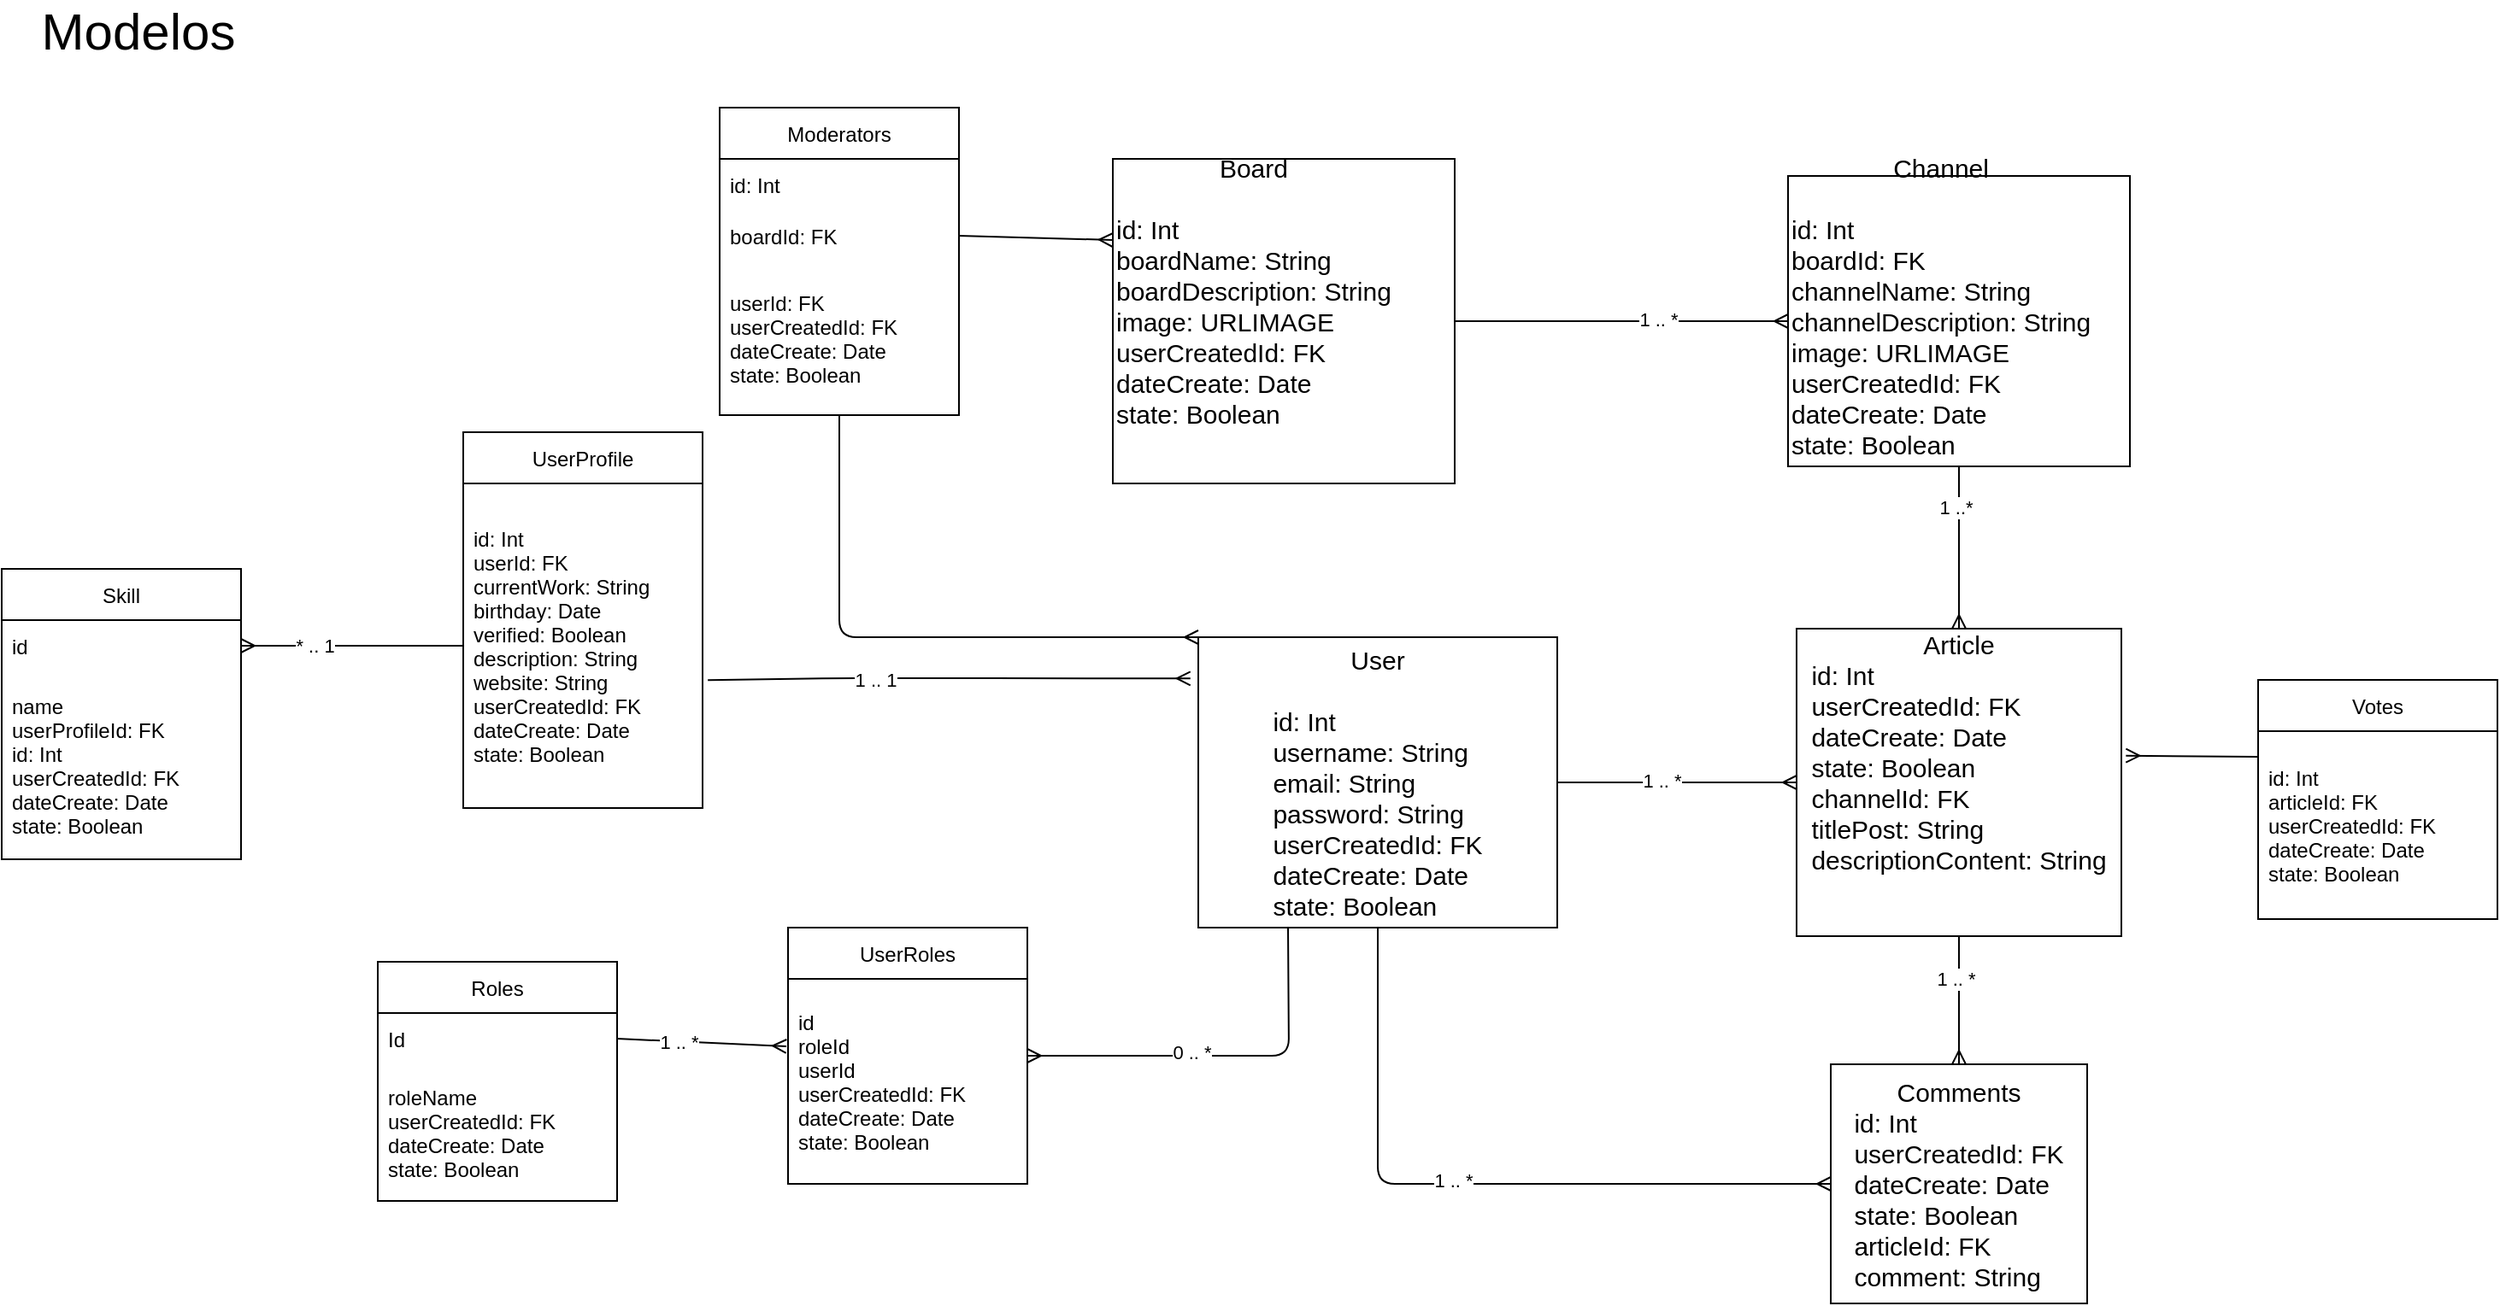 <mxfile>
    <diagram id="zADwQ3SVAGStBw-cGWYm" name="Models">
        <mxGraphModel dx="3367" dy="1028" grid="1" gridSize="10" guides="1" tooltips="1" connect="1" arrows="1" fold="1" page="1" pageScale="1" pageWidth="827" pageHeight="1169" math="0" shadow="0">
            <root>
                <mxCell id="0"/>
                <mxCell id="1" parent="0"/>
                <mxCell id="4" value="Modelos" style="text;html=1;strokeColor=none;fillColor=none;align=center;verticalAlign=middle;whiteSpace=wrap;rounded=0;fontStyle=0;fontSize=30;" parent="1" vertex="1">
                    <mxGeometry x="-800" y="210" width="60" height="30" as="geometry"/>
                </mxCell>
                <mxCell id="5sZ0BlaWHVVGVdfCBxD0-15" style="edgeStyle=none;html=1;exitX=1;exitY=0.5;exitDx=0;exitDy=0;entryX=0;entryY=0.5;entryDx=0;entryDy=0;endArrow=ERmany;endFill=0;" parent="1" source="11" target="12" edge="1">
                    <mxGeometry relative="1" as="geometry"/>
                </mxCell>
                <mxCell id="5sZ0BlaWHVVGVdfCBxD0-16" value="1 .. *" style="edgeLabel;html=1;align=center;verticalAlign=middle;resizable=0;points=[];" parent="5sZ0BlaWHVVGVdfCBxD0-15" vertex="1" connectable="0">
                    <mxGeometry x="-0.136" y="1" relative="1" as="geometry">
                        <mxPoint as="offset"/>
                    </mxGeometry>
                </mxCell>
                <mxCell id="5sZ0BlaWHVVGVdfCBxD0-24" style="edgeStyle=none;html=1;exitX=0.5;exitY=1;exitDx=0;exitDy=0;entryX=0;entryY=0.5;entryDx=0;entryDy=0;endArrow=ERmany;endFill=0;" parent="1" source="11" target="dVCIMcFM7lCt38xhpQC4-15" edge="1">
                    <mxGeometry relative="1" as="geometry">
                        <Array as="points">
                            <mxPoint x="-45" y="900"/>
                        </Array>
                    </mxGeometry>
                </mxCell>
                <mxCell id="5sZ0BlaWHVVGVdfCBxD0-25" value="1 .. *" style="edgeLabel;html=1;align=center;verticalAlign=middle;resizable=0;points=[];" parent="5sZ0BlaWHVVGVdfCBxD0-24" vertex="1" connectable="0">
                    <mxGeometry x="-0.07" y="2" relative="1" as="geometry">
                        <mxPoint x="1" as="offset"/>
                    </mxGeometry>
                </mxCell>
                <mxCell id="42" style="edgeStyle=none;html=1;exitX=0.25;exitY=1;exitDx=0;exitDy=0;entryX=1;entryY=0.5;entryDx=0;entryDy=0;endArrow=ERmany;endFill=0;" edge="1" parent="1" source="11" target="37">
                    <mxGeometry relative="1" as="geometry">
                        <Array as="points">
                            <mxPoint x="-97" y="825"/>
                        </Array>
                    </mxGeometry>
                </mxCell>
                <mxCell id="45" value="0 .. *" style="edgeLabel;html=1;align=center;verticalAlign=middle;resizable=0;points=[];" vertex="1" connectable="0" parent="42">
                    <mxGeometry x="0.162" y="-2" relative="1" as="geometry">
                        <mxPoint as="offset"/>
                    </mxGeometry>
                </mxCell>
                <mxCell id="11" value="User&lt;br&gt;&lt;br&gt;&lt;div style=&quot;text-align: left&quot;&gt;&lt;span&gt;id: Int&lt;/span&gt;&lt;/div&gt;&lt;div style=&quot;text-align: left&quot;&gt;&lt;span&gt;username: String&lt;/span&gt;&lt;/div&gt;&lt;div style=&quot;text-align: left&quot;&gt;&lt;span&gt;email: String&lt;/span&gt;&lt;/div&gt;&lt;div style=&quot;text-align: left&quot;&gt;&lt;span&gt;password: String&lt;/span&gt;&lt;/div&gt;&lt;div style=&quot;text-align: left&quot;&gt;&lt;div&gt;&lt;div&gt;userCreatedId: FK&lt;/div&gt;&lt;div&gt;dateCreate: Date&lt;br&gt;&lt;/div&gt;&lt;div&gt;state: Boolean&lt;/div&gt;&lt;/div&gt;&lt;/div&gt;" style="rounded=0;whiteSpace=wrap;html=1;fontSize=15;" parent="1" vertex="1">
                    <mxGeometry x="-150" y="580" width="210" height="170" as="geometry"/>
                </mxCell>
                <mxCell id="5sZ0BlaWHVVGVdfCBxD0-18" style="edgeStyle=none;html=1;exitX=0.5;exitY=1;exitDx=0;exitDy=0;endArrow=ERmany;endFill=0;" parent="1" source="12" target="dVCIMcFM7lCt38xhpQC4-15" edge="1">
                    <mxGeometry relative="1" as="geometry"/>
                </mxCell>
                <mxCell id="5sZ0BlaWHVVGVdfCBxD0-26" value="1 .. *" style="edgeLabel;html=1;align=center;verticalAlign=middle;resizable=0;points=[];" parent="5sZ0BlaWHVVGVdfCBxD0-18" vertex="1" connectable="0">
                    <mxGeometry x="-0.34" y="-2" relative="1" as="geometry">
                        <mxPoint as="offset"/>
                    </mxGeometry>
                </mxCell>
                <mxCell id="12" value="Article&lt;br&gt;&lt;div style=&quot;text-align: left&quot;&gt;id: Int&lt;/div&gt;&lt;div style=&quot;text-align: left&quot;&gt;&lt;div&gt;userCreatedId: FK&lt;/div&gt;&lt;div&gt;dateCreate: Date&lt;br&gt;&lt;/div&gt;&lt;div&gt;state: Boolean&lt;/div&gt;&lt;/div&gt;&lt;div style=&quot;text-align: left&quot;&gt;channelId: FK&lt;br&gt;&lt;/div&gt;&lt;div style=&quot;text-align: left&quot;&gt;&lt;span&gt;titlePost: String&lt;/span&gt;&lt;/div&gt;&lt;div style=&quot;text-align: left&quot;&gt;&lt;span&gt;descriptionContent: String&lt;/span&gt;&lt;br&gt;&lt;/div&gt;&lt;div style=&quot;text-align: left&quot;&gt;&lt;br&gt;&lt;/div&gt;&lt;div style=&quot;text-align: left&quot;&gt;&lt;br&gt;&lt;/div&gt;" style="rounded=0;whiteSpace=wrap;html=1;fontSize=15;" parent="1" vertex="1">
                    <mxGeometry x="200" y="575" width="190" height="180" as="geometry"/>
                </mxCell>
                <mxCell id="5sZ0BlaWHVVGVdfCBxD0-19" style="edgeStyle=none;html=1;exitX=0.5;exitY=1;exitDx=0;exitDy=0;entryX=0.5;entryY=0;entryDx=0;entryDy=0;endArrow=ERmany;endFill=0;" parent="1" source="14" target="12" edge="1">
                    <mxGeometry relative="1" as="geometry"/>
                </mxCell>
                <mxCell id="5sZ0BlaWHVVGVdfCBxD0-20" value="1 ..*" style="edgeLabel;html=1;align=center;verticalAlign=middle;resizable=0;points=[];" parent="5sZ0BlaWHVVGVdfCBxD0-19" vertex="1" connectable="0">
                    <mxGeometry x="-0.49" y="-2" relative="1" as="geometry">
                        <mxPoint as="offset"/>
                    </mxGeometry>
                </mxCell>
                <mxCell id="14" value="&lt;div style=&quot;text-align: center&quot;&gt;&lt;span&gt;Channel&lt;/span&gt;&lt;/div&gt;&lt;div&gt;&lt;span style=&quot;font-size: 15px&quot;&gt;&lt;br&gt;&lt;/span&gt;&lt;/div&gt;&lt;div&gt;&lt;div&gt;&lt;span&gt;id: Int&lt;/span&gt;&lt;/div&gt;&lt;div&gt;&lt;span&gt;boardId: FK&lt;/span&gt;&lt;/div&gt;&lt;div&gt;&lt;span&gt;channelName: String&lt;/span&gt;&lt;/div&gt;&lt;span&gt;&lt;div&gt;&lt;span&gt;channelDescription: String&lt;/span&gt;&lt;/div&gt;&lt;/span&gt;&lt;span&gt;&lt;div&gt;&lt;span&gt;image: URLIMAGE&lt;/span&gt;&lt;/div&gt;&lt;div&gt;&lt;div&gt;&lt;div&gt;userCreatedId: FK&lt;/div&gt;&lt;div&gt;dateCreate: Date&lt;br&gt;&lt;/div&gt;&lt;div&gt;state: Boolean&lt;/div&gt;&lt;/div&gt;&lt;/div&gt;&lt;div&gt;&lt;br&gt;&lt;/div&gt;&lt;/span&gt;&lt;/div&gt;" style="rounded=0;whiteSpace=wrap;html=1;fontSize=15;align=left;" parent="1" vertex="1">
                    <mxGeometry x="195" y="310" width="200" height="170" as="geometry"/>
                </mxCell>
                <mxCell id="5sZ0BlaWHVVGVdfCBxD0-21" style="edgeStyle=none;html=1;exitX=1;exitY=0.5;exitDx=0;exitDy=0;endArrow=ERmany;endFill=0;" parent="1" source="8jkG0UfjaeEVxahPSzpD-16" target="14" edge="1">
                    <mxGeometry relative="1" as="geometry"/>
                </mxCell>
                <mxCell id="5sZ0BlaWHVVGVdfCBxD0-22" value="1 .. *" style="edgeLabel;html=1;align=center;verticalAlign=middle;resizable=0;points=[];" parent="5sZ0BlaWHVVGVdfCBxD0-21" vertex="1" connectable="0">
                    <mxGeometry x="0.215" y="1" relative="1" as="geometry">
                        <mxPoint as="offset"/>
                    </mxGeometry>
                </mxCell>
                <mxCell id="8jkG0UfjaeEVxahPSzpD-16" value="&lt;div style=&quot;text-align: center&quot;&gt;Board&lt;/div&gt;&lt;div style=&quot;text-align: center&quot;&gt;&lt;br&gt;&lt;/div&gt;&lt;div&gt;&lt;div&gt;&lt;span&gt;id: Int&lt;/span&gt;&lt;/div&gt;&lt;div&gt;&lt;span&gt;boardName: String&lt;/span&gt;&lt;/div&gt;&lt;span&gt;&lt;div&gt;&lt;span&gt;boardDescription: String&lt;/span&gt;&lt;/div&gt;&lt;/span&gt;&lt;span&gt;&lt;div&gt;&lt;span&gt;image: URLIMAGE&lt;/span&gt;&lt;/div&gt;&lt;div&gt;&lt;div&gt;&lt;div&gt;userCreatedId: FK&lt;/div&gt;&lt;div&gt;dateCreate: Date&lt;br&gt;&lt;/div&gt;&lt;div&gt;state: Boolean&lt;/div&gt;&lt;/div&gt;&lt;/div&gt;&lt;div&gt;&lt;br&gt;&lt;/div&gt;&lt;div&gt;&lt;br&gt;&lt;/div&gt;&lt;/span&gt;&lt;/div&gt;" style="rounded=0;whiteSpace=wrap;html=1;fontSize=15;align=left;" parent="1" vertex="1">
                    <mxGeometry x="-200" y="300" width="200" height="190" as="geometry"/>
                </mxCell>
                <mxCell id="dVCIMcFM7lCt38xhpQC4-15" value="Comments&lt;br&gt;&lt;div style=&quot;text-align: left&quot;&gt;id: Int&lt;/div&gt;&lt;div style=&quot;text-align: left&quot;&gt;&lt;div&gt;userCreatedId: FK&lt;/div&gt;&lt;div&gt;dateCreate: Date&lt;br&gt;&lt;/div&gt;&lt;div&gt;state: Boolean&lt;/div&gt;&lt;/div&gt;&lt;div style=&quot;text-align: left&quot;&gt;&lt;span&gt;articleId: FK&lt;/span&gt;&lt;/div&gt;&lt;div style=&quot;text-align: left&quot;&gt;&lt;span&gt;comment: String&lt;/span&gt;&lt;/div&gt;" style="whiteSpace=wrap;html=1;fontSize=15;" parent="1" vertex="1">
                    <mxGeometry x="220" y="830" width="150" height="140" as="geometry"/>
                </mxCell>
                <mxCell id="5sZ0BlaWHVVGVdfCBxD0-30" value="Roles" style="swimlane;fontStyle=0;childLayout=stackLayout;horizontal=1;startSize=30;horizontalStack=0;resizeParent=1;resizeParentMax=0;resizeLast=0;collapsible=1;marginBottom=0;" parent="1" vertex="1">
                    <mxGeometry x="-630" y="770" width="140" height="140" as="geometry"/>
                </mxCell>
                <mxCell id="5sZ0BlaWHVVGVdfCBxD0-31" value="Id" style="text;strokeColor=none;fillColor=none;align=left;verticalAlign=middle;spacingLeft=4;spacingRight=4;overflow=hidden;points=[[0,0.5],[1,0.5]];portConstraint=eastwest;rotatable=0;" parent="5sZ0BlaWHVVGVdfCBxD0-30" vertex="1">
                    <mxGeometry y="30" width="140" height="30" as="geometry"/>
                </mxCell>
                <mxCell id="5sZ0BlaWHVVGVdfCBxD0-32" value="roleName&#10;userCreatedId: FK&#10;dateCreate: Date&#10;state: Boolean" style="text;strokeColor=none;fillColor=none;align=left;verticalAlign=middle;spacingLeft=4;spacingRight=4;overflow=hidden;points=[[0,0.5],[1,0.5]];portConstraint=eastwest;rotatable=0;" parent="5sZ0BlaWHVVGVdfCBxD0-30" vertex="1">
                    <mxGeometry y="60" width="140" height="80" as="geometry"/>
                </mxCell>
                <mxCell id="5sZ0BlaWHVVGVdfCBxD0-36" value="UserProfile" style="swimlane;fontStyle=0;childLayout=stackLayout;horizontal=1;startSize=30;horizontalStack=0;resizeParent=1;resizeParentMax=0;resizeLast=0;collapsible=1;marginBottom=0;" parent="1" vertex="1">
                    <mxGeometry x="-580" y="460" width="140" height="220" as="geometry"/>
                </mxCell>
                <mxCell id="5sZ0BlaWHVVGVdfCBxD0-37" value="id: Int&#10;userId: FK&#10;currentWork: String&#10;birthday: Date&#10;verified: Boolean&#10;description: String&#10;website: String&#10;userCreatedId: FK&#10;dateCreate: Date&#10;state: Boolean" style="text;strokeColor=none;fillColor=none;align=left;verticalAlign=middle;spacingLeft=4;spacingRight=4;overflow=hidden;points=[[0,0.5],[1,0.5]];portConstraint=eastwest;rotatable=0;" parent="5sZ0BlaWHVVGVdfCBxD0-36" vertex="1">
                    <mxGeometry y="30" width="140" height="190" as="geometry"/>
                </mxCell>
                <mxCell id="5sZ0BlaWHVVGVdfCBxD0-40" style="edgeStyle=none;html=1;endArrow=ERmany;endFill=0;exitX=1.022;exitY=0.606;exitDx=0;exitDy=0;exitPerimeter=0;entryX=-0.022;entryY=0.142;entryDx=0;entryDy=0;entryPerimeter=0;" parent="1" source="5sZ0BlaWHVVGVdfCBxD0-37" edge="1" target="11">
                    <mxGeometry relative="1" as="geometry">
                        <mxPoint x="-130" y="320" as="sourcePoint"/>
                        <mxPoint x="-150" y="650" as="targetPoint"/>
                        <Array as="points">
                            <mxPoint x="-360" y="604"/>
                            <mxPoint x="-280" y="604"/>
                        </Array>
                    </mxGeometry>
                </mxCell>
                <mxCell id="5sZ0BlaWHVVGVdfCBxD0-41" value="1 .. 1" style="edgeLabel;html=1;align=center;verticalAlign=middle;resizable=0;points=[];" parent="5sZ0BlaWHVVGVdfCBxD0-40" vertex="1" connectable="0">
                    <mxGeometry x="-0.306" y="-1" relative="1" as="geometry">
                        <mxPoint as="offset"/>
                    </mxGeometry>
                </mxCell>
                <mxCell id="15" value="Votes" style="swimlane;fontStyle=0;childLayout=stackLayout;horizontal=1;startSize=30;horizontalStack=0;resizeParent=1;resizeParentMax=0;resizeLast=0;collapsible=1;marginBottom=0;" vertex="1" parent="1">
                    <mxGeometry x="470" y="605" width="140" height="140" as="geometry"/>
                </mxCell>
                <mxCell id="17" value="id: Int&#10;articleId: FK&#10;userCreatedId: FK&#10;dateCreate: Date&#10;state: Boolean" style="text;strokeColor=none;fillColor=none;align=left;verticalAlign=middle;spacingLeft=4;spacingRight=4;overflow=hidden;points=[[0,0.5],[1,0.5]];portConstraint=eastwest;rotatable=0;" vertex="1" parent="15">
                    <mxGeometry y="30" width="140" height="110" as="geometry"/>
                </mxCell>
                <mxCell id="19" style="edgeStyle=none;html=1;exitX=0;exitY=0.5;exitDx=0;exitDy=0;entryX=1.014;entryY=0.413;entryDx=0;entryDy=0;entryPerimeter=0;endArrow=ERmany;endFill=0;" edge="1" parent="1" target="12">
                    <mxGeometry relative="1" as="geometry">
                        <mxPoint x="430" y="649.857" as="targetPoint"/>
                        <mxPoint x="470" y="650" as="sourcePoint"/>
                    </mxGeometry>
                </mxCell>
                <mxCell id="30" value="Skill" style="swimlane;fontStyle=0;childLayout=stackLayout;horizontal=1;startSize=30;horizontalStack=0;resizeParent=1;resizeParentMax=0;resizeLast=0;collapsible=1;marginBottom=0;" vertex="1" parent="1">
                    <mxGeometry x="-850" y="540" width="140" height="170" as="geometry"/>
                </mxCell>
                <mxCell id="31" value="id" style="text;strokeColor=none;fillColor=none;align=left;verticalAlign=middle;spacingLeft=4;spacingRight=4;overflow=hidden;points=[[0,0.5],[1,0.5]];portConstraint=eastwest;rotatable=0;" vertex="1" parent="30">
                    <mxGeometry y="30" width="140" height="30" as="geometry"/>
                </mxCell>
                <mxCell id="32" value="name&#10;userProfileId: FK&#10;id: Int&#10;userCreatedId: FK&#10;dateCreate: Date&#10;state: Boolean" style="text;strokeColor=none;fillColor=none;align=left;verticalAlign=middle;spacingLeft=4;spacingRight=4;overflow=hidden;points=[[0,0.5],[1,0.5]];portConstraint=eastwest;rotatable=0;" vertex="1" parent="30">
                    <mxGeometry y="60" width="140" height="110" as="geometry"/>
                </mxCell>
                <mxCell id="35" style="edgeStyle=none;html=1;endArrow=ERmany;endFill=0;entryX=1;entryY=0.5;entryDx=0;entryDy=0;" edge="1" parent="1" source="5sZ0BlaWHVVGVdfCBxD0-37" target="31">
                    <mxGeometry relative="1" as="geometry">
                        <mxPoint x="-647" y="550" as="targetPoint"/>
                    </mxGeometry>
                </mxCell>
                <mxCell id="36" value="* .. 1" style="edgeLabel;html=1;align=center;verticalAlign=middle;resizable=0;points=[];" vertex="1" connectable="0" parent="35">
                    <mxGeometry x="0.345" relative="1" as="geometry">
                        <mxPoint as="offset"/>
                    </mxGeometry>
                </mxCell>
                <mxCell id="37" value="UserRoles" style="swimlane;fontStyle=0;childLayout=stackLayout;horizontal=1;startSize=30;horizontalStack=0;resizeParent=1;resizeParentMax=0;resizeLast=0;collapsible=1;marginBottom=0;" vertex="1" parent="1">
                    <mxGeometry x="-390" y="750" width="140" height="150" as="geometry"/>
                </mxCell>
                <mxCell id="38" value="id&#10;roleId&#10;userId&#10;userCreatedId: FK&#10;dateCreate: Date&#10;state: Boolean" style="text;strokeColor=none;fillColor=none;align=left;verticalAlign=middle;spacingLeft=4;spacingRight=4;overflow=hidden;points=[[0,0.5],[1,0.5]];portConstraint=eastwest;rotatable=0;" vertex="1" parent="37">
                    <mxGeometry y="30" width="140" height="120" as="geometry"/>
                </mxCell>
                <mxCell id="43" style="edgeStyle=none;html=1;exitX=1;exitY=0.5;exitDx=0;exitDy=0;entryX=-0.007;entryY=0.329;entryDx=0;entryDy=0;entryPerimeter=0;endArrow=ERmany;endFill=0;" edge="1" parent="1" source="5sZ0BlaWHVVGVdfCBxD0-31" target="38">
                    <mxGeometry relative="1" as="geometry"/>
                </mxCell>
                <mxCell id="44" value="1 .. *" style="edgeLabel;html=1;align=center;verticalAlign=middle;resizable=0;points=[];" vertex="1" connectable="0" parent="43">
                    <mxGeometry x="-0.271" relative="1" as="geometry">
                        <mxPoint as="offset"/>
                    </mxGeometry>
                </mxCell>
                <mxCell id="46" value="Moderators" style="swimlane;fontStyle=0;childLayout=stackLayout;horizontal=1;startSize=30;horizontalStack=0;resizeParent=1;resizeParentMax=0;resizeLast=0;collapsible=1;marginBottom=0;" vertex="1" parent="1">
                    <mxGeometry x="-430" y="270" width="140" height="180" as="geometry"/>
                </mxCell>
                <mxCell id="47" value="id: Int" style="text;strokeColor=none;fillColor=none;align=left;verticalAlign=middle;spacingLeft=4;spacingRight=4;overflow=hidden;points=[[0,0.5],[1,0.5]];portConstraint=eastwest;rotatable=0;" vertex="1" parent="46">
                    <mxGeometry y="30" width="140" height="30" as="geometry"/>
                </mxCell>
                <mxCell id="48" value="boardId: FK" style="text;strokeColor=none;fillColor=none;align=left;verticalAlign=middle;spacingLeft=4;spacingRight=4;overflow=hidden;points=[[0,0.5],[1,0.5]];portConstraint=eastwest;rotatable=0;" vertex="1" parent="46">
                    <mxGeometry y="60" width="140" height="30" as="geometry"/>
                </mxCell>
                <mxCell id="49" value="userId: FK&#10;userCreatedId: FK&#10;dateCreate: Date&#10;state: Boolean" style="text;strokeColor=none;fillColor=none;align=left;verticalAlign=middle;spacingLeft=4;spacingRight=4;overflow=hidden;points=[[0,0.5],[1,0.5]];portConstraint=eastwest;rotatable=0;" vertex="1" parent="46">
                    <mxGeometry y="90" width="140" height="90" as="geometry"/>
                </mxCell>
                <mxCell id="51" style="edgeStyle=none;html=1;exitX=1;exitY=0.5;exitDx=0;exitDy=0;entryX=0;entryY=0.25;entryDx=0;entryDy=0;endArrow=ERmany;endFill=0;" edge="1" parent="1" source="48" target="8jkG0UfjaeEVxahPSzpD-16">
                    <mxGeometry relative="1" as="geometry"/>
                </mxCell>
                <mxCell id="52" style="edgeStyle=none;html=1;entryX=0;entryY=0;entryDx=0;entryDy=0;endArrow=ERmany;endFill=0;" edge="1" parent="1" source="49" target="11">
                    <mxGeometry relative="1" as="geometry">
                        <Array as="points">
                            <mxPoint x="-360" y="580"/>
                        </Array>
                    </mxGeometry>
                </mxCell>
            </root>
        </mxGraphModel>
    </diagram>
    <diagram id="7b2gY7h-Tbt9mVGRvDtH" name="Routes">
        <mxGraphModel dx="7447" dy="2468" grid="1" gridSize="10" guides="1" tooltips="1" connect="1" arrows="1" fold="1" page="1" pageScale="1" pageWidth="827" pageHeight="1169" math="0" shadow="0">
            <root>
                <mxCell id="zwRC00Iel5lifZLtyQIo-0"/>
                <mxCell id="zwRC00Iel5lifZLtyQIo-1" parent="zwRC00Iel5lifZLtyQIo-0"/>
                <mxCell id="zwRC00Iel5lifZLtyQIo-2" value="Router" style="ellipse;whiteSpace=wrap;html=1;aspect=fixed;fontSize=15;fillColor=#f0a30a;fontColor=#000000;strokeColor=#BD7000;" parent="zwRC00Iel5lifZLtyQIo-1" vertex="1">
                    <mxGeometry x="-870" y="180" width="80" height="80" as="geometry"/>
                </mxCell>
                <mxCell id="zwRC00Iel5lifZLtyQIo-3" value="/" style="rounded=1;whiteSpace=wrap;html=1;fontSize=15;fillColor=#1ba1e2;fontColor=#ffffff;strokeColor=#006EAF;" parent="zwRC00Iel5lifZLtyQIo-1" vertex="1">
                    <mxGeometry x="-885" y="50" width="120" height="60" as="geometry"/>
                </mxCell>
                <mxCell id="hpgnd7Qy0DAB7BOR0aHL-9" style="edgeStyle=none;html=1;exitX=1;exitY=0.75;exitDx=0;exitDy=0;entryX=0;entryY=0.75;entryDx=0;entryDy=0;fontSize=15;" parent="zwRC00Iel5lifZLtyQIo-1" source="zwRC00Iel5lifZLtyQIo-7" target="zwRC00Iel5lifZLtyQIo-8" edge="1">
                    <mxGeometry relative="1" as="geometry"/>
                </mxCell>
                <mxCell id="hpgnd7Qy0DAB7BOR0aHL-12" style="edgeStyle=none;html=1;exitX=0.5;exitY=1;exitDx=0;exitDy=0;entryX=0.5;entryY=0;entryDx=0;entryDy=0;fontSize=15;" parent="zwRC00Iel5lifZLtyQIo-1" source="zwRC00Iel5lifZLtyQIo-7" target="OXtV9-3r-HbZbAKRphyl-0" edge="1">
                    <mxGeometry relative="1" as="geometry"/>
                </mxCell>
                <mxCell id="hpgnd7Qy0DAB7BOR0aHL-33" style="edgeStyle=none;html=1;exitX=0;exitY=0.5;exitDx=0;exitDy=0;entryX=0.5;entryY=0;entryDx=0;entryDy=0;fontSize=15;" parent="zwRC00Iel5lifZLtyQIo-1" source="zwRC00Iel5lifZLtyQIo-7" target="hpgnd7Qy0DAB7BOR0aHL-32" edge="1">
                    <mxGeometry relative="1" as="geometry"/>
                </mxCell>
                <mxCell id="zwRC00Iel5lifZLtyQIo-7" value="Login" style="rounded=1;whiteSpace=wrap;html=1;fontSize=15;fillColor=#1ba1e2;fontColor=#ffffff;strokeColor=#006EAF;" parent="zwRC00Iel5lifZLtyQIo-1" vertex="1">
                    <mxGeometry x="-1005" y="480" width="120" height="60" as="geometry"/>
                </mxCell>
                <mxCell id="hpgnd7Qy0DAB7BOR0aHL-8" style="edgeStyle=none;html=1;exitX=0;exitY=0.25;exitDx=0;exitDy=0;entryX=1;entryY=0.25;entryDx=0;entryDy=0;fontSize=15;" parent="zwRC00Iel5lifZLtyQIo-1" source="zwRC00Iel5lifZLtyQIo-8" target="zwRC00Iel5lifZLtyQIo-7" edge="1">
                    <mxGeometry relative="1" as="geometry"/>
                </mxCell>
                <mxCell id="hpgnd7Qy0DAB7BOR0aHL-13" style="edgeStyle=none;html=1;exitX=0.5;exitY=1;exitDx=0;exitDy=0;fontSize=15;" parent="zwRC00Iel5lifZLtyQIo-1" source="zwRC00Iel5lifZLtyQIo-8" edge="1">
                    <mxGeometry relative="1" as="geometry">
                        <mxPoint x="-840" y="810" as="targetPoint"/>
                    </mxGeometry>
                </mxCell>
                <mxCell id="zwRC00Iel5lifZLtyQIo-8" value="Sign Up" style="rounded=1;whiteSpace=wrap;html=1;fontSize=15;fillColor=#1ba1e2;fontColor=#ffffff;strokeColor=#006EAF;" parent="zwRC00Iel5lifZLtyQIo-1" vertex="1">
                    <mxGeometry x="-755" y="480" width="120" height="60" as="geometry"/>
                </mxCell>
                <mxCell id="zwRC00Iel5lifZLtyQIo-24" style="edgeStyle=none;html=1;exitX=0.75;exitY=1;exitDx=0;exitDy=0;entryX=0.5;entryY=0;entryDx=0;entryDy=0;fontSize=15;" parent="zwRC00Iel5lifZLtyQIo-1" source="zwRC00Iel5lifZLtyQIo-13" target="zwRC00Iel5lifZLtyQIo-20" edge="1">
                    <mxGeometry relative="1" as="geometry">
                        <Array as="points">
                            <mxPoint x="-330" y="1890"/>
                        </Array>
                    </mxGeometry>
                </mxCell>
                <mxCell id="hpgnd7Qy0DAB7BOR0aHL-68" value="/new-post" style="edgeLabel;html=1;align=center;verticalAlign=middle;resizable=0;points=[];fontSize=15;" parent="zwRC00Iel5lifZLtyQIo-24" vertex="1" connectable="0">
                    <mxGeometry x="-0.248" y="-1" relative="1" as="geometry">
                        <mxPoint as="offset"/>
                    </mxGeometry>
                </mxCell>
                <mxCell id="zwRC00Iel5lifZLtyQIo-25" style="edgeStyle=none;html=1;exitX=0.5;exitY=1;exitDx=0;exitDy=0;entryX=0.5;entryY=0;entryDx=0;entryDy=0;fontSize=15;" parent="zwRC00Iel5lifZLtyQIo-1" source="zwRC00Iel5lifZLtyQIo-13" target="zwRC00Iel5lifZLtyQIo-21" edge="1">
                    <mxGeometry relative="1" as="geometry">
                        <Array as="points">
                            <mxPoint x="-540" y="2010"/>
                            <mxPoint x="-550" y="2050"/>
                        </Array>
                    </mxGeometry>
                </mxCell>
                <mxCell id="hpgnd7Qy0DAB7BOR0aHL-69" value="/view-list-post" style="edgeLabel;html=1;align=center;verticalAlign=middle;resizable=0;points=[];fontSize=15;" parent="zwRC00Iel5lifZLtyQIo-25" vertex="1" connectable="0">
                    <mxGeometry x="-0.441" y="-1" relative="1" as="geometry">
                        <mxPoint as="offset"/>
                    </mxGeometry>
                </mxCell>
                <mxCell id="zwRC00Iel5lifZLtyQIo-26" style="edgeStyle=none;html=1;exitX=0;exitY=0.5;exitDx=0;exitDy=0;entryX=0.5;entryY=0;entryDx=0;entryDy=0;fontSize=15;" parent="zwRC00Iel5lifZLtyQIo-1" source="zwRC00Iel5lifZLtyQIo-13" target="zwRC00Iel5lifZLtyQIo-22" edge="1">
                    <mxGeometry relative="1" as="geometry">
                        <Array as="points">
                            <mxPoint x="-660" y="1880"/>
                            <mxPoint x="-750" y="1880"/>
                        </Array>
                    </mxGeometry>
                </mxCell>
                <mxCell id="hpgnd7Qy0DAB7BOR0aHL-70" value="/view-post/:id" style="edgeLabel;html=1;align=center;verticalAlign=middle;resizable=0;points=[];fontSize=15;" parent="zwRC00Iel5lifZLtyQIo-26" vertex="1" connectable="0">
                    <mxGeometry x="-0.152" y="-1" relative="1" as="geometry">
                        <mxPoint as="offset"/>
                    </mxGeometry>
                </mxCell>
                <mxCell id="zwRC00Iel5lifZLtyQIo-13" value="/articles" style="rounded=1;whiteSpace=wrap;html=1;fontSize=15;fillColor=#60a917;fontColor=#ffffff;strokeColor=#2D7600;" parent="zwRC00Iel5lifZLtyQIo-1" vertex="1">
                    <mxGeometry x="-590" y="1850" width="120" height="40" as="geometry"/>
                </mxCell>
                <mxCell id="zwRC00Iel5lifZLtyQIo-20" value="create a new post" style="rounded=0;whiteSpace=wrap;html=1;fontSize=15;fillColor=#a20025;fontColor=#ffffff;strokeColor=#6F0000;" parent="zwRC00Iel5lifZLtyQIo-1" vertex="1">
                    <mxGeometry x="-390" y="2100" width="120" height="60" as="geometry"/>
                </mxCell>
                <mxCell id="zwRC00Iel5lifZLtyQIo-21" value="show posts list" style="rounded=0;whiteSpace=wrap;html=1;fontSize=15;fillColor=#a20025;fontColor=#ffffff;strokeColor=#6F0000;" parent="zwRC00Iel5lifZLtyQIo-1" vertex="1">
                    <mxGeometry x="-610" y="2100" width="120" height="60" as="geometry"/>
                </mxCell>
                <mxCell id="zwRC00Iel5lifZLtyQIo-22" value="access to the content of the post" style="rounded=0;whiteSpace=wrap;html=1;fontSize=15;fillColor=#a20025;fontColor=#ffffff;strokeColor=#6F0000;" parent="zwRC00Iel5lifZLtyQIo-1" vertex="1">
                    <mxGeometry x="-810" y="2100" width="120" height="60" as="geometry"/>
                </mxCell>
                <mxCell id="hpgnd7Qy0DAB7BOR0aHL-21" style="edgeStyle=none;html=1;exitX=0.5;exitY=1;exitDx=0;exitDy=0;entryX=0.5;entryY=0;entryDx=0;entryDy=0;fontSize=15;" parent="zwRC00Iel5lifZLtyQIo-1" source="OXtV9-3r-HbZbAKRphyl-0" target="hpgnd7Qy0DAB7BOR0aHL-16" edge="1">
                    <mxGeometry relative="1" as="geometry"/>
                </mxCell>
                <mxCell id="OXtV9-3r-HbZbAKRphyl-0" value="Home User" style="rounded=1;whiteSpace=wrap;html=1;fontSize=15;fillColor=#1ba1e2;fontColor=#ffffff;strokeColor=#006EAF;" parent="zwRC00Iel5lifZLtyQIo-1" vertex="1">
                    <mxGeometry x="-900" y="810" width="120" height="60" as="geometry"/>
                </mxCell>
                <mxCell id="hpgnd7Qy0DAB7BOR0aHL-10" style="edgeStyle=none;html=1;exitX=0.5;exitY=1;exitDx=0;exitDy=0;entryX=0.5;entryY=0;entryDx=0;entryDy=0;fontSize=15;" parent="zwRC00Iel5lifZLtyQIo-1" source="hpgnd7Qy0DAB7BOR0aHL-0" target="zwRC00Iel5lifZLtyQIo-7" edge="1">
                    <mxGeometry relative="1" as="geometry"/>
                </mxCell>
                <mxCell id="hpgnd7Qy0DAB7BOR0aHL-11" style="edgeStyle=none;html=1;exitX=0.5;exitY=1;exitDx=0;exitDy=0;entryX=0.5;entryY=0;entryDx=0;entryDy=0;fontSize=15;" parent="zwRC00Iel5lifZLtyQIo-1" source="hpgnd7Qy0DAB7BOR0aHL-0" target="zwRC00Iel5lifZLtyQIo-8" edge="1">
                    <mxGeometry relative="1" as="geometry"/>
                </mxCell>
                <mxCell id="hpgnd7Qy0DAB7BOR0aHL-0" value="Landing Page About" style="rounded=1;whiteSpace=wrap;html=1;fontSize=15;fillColor=#60a917;fontColor=#ffffff;strokeColor=#2D7600;" parent="zwRC00Iel5lifZLtyQIo-1" vertex="1">
                    <mxGeometry x="-890" y="340" width="120" height="60" as="geometry"/>
                </mxCell>
                <mxCell id="hpgnd7Qy0DAB7BOR0aHL-22" style="edgeStyle=none;html=1;exitX=0.5;exitY=1;exitDx=0;exitDy=0;fontSize=15;" parent="zwRC00Iel5lifZLtyQIo-1" source="hpgnd7Qy0DAB7BOR0aHL-16" target="hpgnd7Qy0DAB7BOR0aHL-17" edge="1">
                    <mxGeometry relative="1" as="geometry"/>
                </mxCell>
                <mxCell id="hpgnd7Qy0DAB7BOR0aHL-16" value="Boards" style="rounded=1;whiteSpace=wrap;html=1;fontSize=15;fillColor=#60a917;fontColor=#ffffff;strokeColor=#2D7600;" parent="zwRC00Iel5lifZLtyQIo-1" vertex="1">
                    <mxGeometry x="-900" y="1010" width="120" height="60" as="geometry"/>
                </mxCell>
                <mxCell id="hpgnd7Qy0DAB7BOR0aHL-23" style="edgeStyle=none;html=1;exitX=0.5;exitY=1;exitDx=0;exitDy=0;fontSize=15;" parent="zwRC00Iel5lifZLtyQIo-1" source="hpgnd7Qy0DAB7BOR0aHL-17" target="hpgnd7Qy0DAB7BOR0aHL-18" edge="1">
                    <mxGeometry relative="1" as="geometry"/>
                </mxCell>
                <mxCell id="hpgnd7Qy0DAB7BOR0aHL-17" value="child&lt;br&gt;router" style="ellipse;whiteSpace=wrap;html=1;aspect=fixed;fontSize=15;fillColor=#6a00ff;fontColor=#ffffff;strokeColor=#3700CC;" parent="zwRC00Iel5lifZLtyQIo-1" vertex="1">
                    <mxGeometry x="-880" y="1130" width="80" height="80" as="geometry"/>
                </mxCell>
                <mxCell id="hpgnd7Qy0DAB7BOR0aHL-27" style="edgeStyle=none;html=1;exitX=1;exitY=0.5;exitDx=0;exitDy=0;entryX=0;entryY=0.5;entryDx=0;entryDy=0;fontSize=15;" parent="zwRC00Iel5lifZLtyQIo-1" source="hpgnd7Qy0DAB7BOR0aHL-18" target="hpgnd7Qy0DAB7BOR0aHL-26" edge="1">
                    <mxGeometry relative="1" as="geometry"/>
                </mxCell>
                <mxCell id="hpgnd7Qy0DAB7BOR0aHL-18" value="Channels" style="rounded=1;whiteSpace=wrap;html=1;fontSize=15;fillColor=#60a917;fontColor=#ffffff;strokeColor=#2D7600;" parent="zwRC00Iel5lifZLtyQIo-1" vertex="1">
                    <mxGeometry x="-900" y="1290" width="120" height="60" as="geometry"/>
                </mxCell>
                <mxCell id="hpgnd7Qy0DAB7BOR0aHL-30" style="edgeStyle=none;html=1;exitX=0.5;exitY=1;exitDx=0;exitDy=0;entryX=0.5;entryY=0;entryDx=0;entryDy=0;fontSize=15;" parent="zwRC00Iel5lifZLtyQIo-1" source="hpgnd7Qy0DAB7BOR0aHL-19" target="hpgnd7Qy0DAB7BOR0aHL-29" edge="1">
                    <mxGeometry relative="1" as="geometry"/>
                </mxCell>
                <mxCell id="hpgnd7Qy0DAB7BOR0aHL-19" value="access to the channel" style="rounded=0;whiteSpace=wrap;html=1;fontSize=15;fillColor=#a20025;fontColor=#ffffff;strokeColor=#6F0000;" parent="zwRC00Iel5lifZLtyQIo-1" vertex="1">
                    <mxGeometry x="-627.5" y="1460" width="195" height="60" as="geometry"/>
                </mxCell>
                <mxCell id="hpgnd7Qy0DAB7BOR0aHL-28" style="edgeStyle=none;html=1;exitX=0.5;exitY=1;exitDx=0;exitDy=0;fontSize=15;" parent="zwRC00Iel5lifZLtyQIo-1" source="hpgnd7Qy0DAB7BOR0aHL-26" target="hpgnd7Qy0DAB7BOR0aHL-19" edge="1">
                    <mxGeometry relative="1" as="geometry"/>
                </mxCell>
                <mxCell id="hpgnd7Qy0DAB7BOR0aHL-71" value="&lt;span style=&quot;color: rgb(255 , 255 , 255)&quot;&gt;channel/fronend-react&lt;/span&gt;" style="edgeLabel;html=1;align=center;verticalAlign=middle;resizable=0;points=[];fontSize=15;" parent="hpgnd7Qy0DAB7BOR0aHL-28" vertex="1" connectable="0">
                    <mxGeometry x="-0.167" relative="1" as="geometry">
                        <mxPoint as="offset"/>
                    </mxGeometry>
                </mxCell>
                <mxCell id="hpgnd7Qy0DAB7BOR0aHL-26" value="child&lt;br&gt;router" style="ellipse;whiteSpace=wrap;html=1;aspect=fixed;fontSize=15;fillColor=#6a00ff;fontColor=#ffffff;strokeColor=#3700CC;" parent="zwRC00Iel5lifZLtyQIo-1" vertex="1">
                    <mxGeometry x="-570" y="1280" width="80" height="80" as="geometry"/>
                </mxCell>
                <mxCell id="hpgnd7Qy0DAB7BOR0aHL-74" style="edgeStyle=none;html=1;entryX=0.5;entryY=0;entryDx=0;entryDy=0;fontSize=15;" parent="zwRC00Iel5lifZLtyQIo-1" source="hpgnd7Qy0DAB7BOR0aHL-29" target="hpgnd7Qy0DAB7BOR0aHL-72" edge="1">
                    <mxGeometry relative="1" as="geometry"/>
                </mxCell>
                <mxCell id="hpgnd7Qy0DAB7BOR0aHL-29" value="child&lt;br&gt;router" style="ellipse;whiteSpace=wrap;html=1;aspect=fixed;fontSize=15;fillColor=#6a00ff;fontColor=#ffffff;strokeColor=#3700CC;" parent="zwRC00Iel5lifZLtyQIo-1" vertex="1">
                    <mxGeometry x="-570" y="1620" width="80" height="80" as="geometry"/>
                </mxCell>
                <mxCell id="hpgnd7Qy0DAB7BOR0aHL-36" style="edgeStyle=none;html=1;exitX=0.5;exitY=1;exitDx=0;exitDy=0;entryX=0.5;entryY=0;entryDx=0;entryDy=0;fontSize=15;" parent="zwRC00Iel5lifZLtyQIo-1" source="hpgnd7Qy0DAB7BOR0aHL-32" target="hpgnd7Qy0DAB7BOR0aHL-35" edge="1">
                    <mxGeometry relative="1" as="geometry"/>
                </mxCell>
                <mxCell id="hpgnd7Qy0DAB7BOR0aHL-82" value="/admin" style="edgeLabel;html=1;align=center;verticalAlign=middle;resizable=0;points=[];fontSize=15;" parent="hpgnd7Qy0DAB7BOR0aHL-36" vertex="1" connectable="0">
                    <mxGeometry x="-0.378" relative="1" as="geometry">
                        <mxPoint as="offset"/>
                    </mxGeometry>
                </mxCell>
                <mxCell id="hpgnd7Qy0DAB7BOR0aHL-32" value="Home Admin" style="rounded=1;whiteSpace=wrap;html=1;fontSize=15;fillColor=#1ba1e2;fontColor=#ffffff;strokeColor=#006EAF;" parent="zwRC00Iel5lifZLtyQIo-1" vertex="1">
                    <mxGeometry x="-1670" y="810" width="120" height="60" as="geometry"/>
                </mxCell>
                <mxCell id="hpgnd7Qy0DAB7BOR0aHL-75" style="edgeStyle=none;html=1;exitX=0;exitY=0.5;exitDx=0;exitDy=0;entryX=1;entryY=0.5;entryDx=0;entryDy=0;fontSize=15;" parent="zwRC00Iel5lifZLtyQIo-1" source="hpgnd7Qy0DAB7BOR0aHL-34" target="hpgnd7Qy0DAB7BOR0aHL-40" edge="1">
                    <mxGeometry relative="1" as="geometry">
                        <Array as="points">
                            <mxPoint x="-1880" y="1200"/>
                            <mxPoint x="-1880" y="1020"/>
                        </Array>
                    </mxGeometry>
                </mxCell>
                <mxCell id="hpgnd7Qy0DAB7BOR0aHL-76" style="edgeStyle=none;html=1;exitX=0;exitY=0;exitDx=0;exitDy=0;entryX=1;entryY=0.5;entryDx=0;entryDy=0;fontSize=15;" parent="zwRC00Iel5lifZLtyQIo-1" source="hpgnd7Qy0DAB7BOR0aHL-34" target="hpgnd7Qy0DAB7BOR0aHL-39" edge="1">
                    <mxGeometry relative="1" as="geometry">
                        <Array as="points">
                            <mxPoint x="-1830" y="1172"/>
                            <mxPoint x="-1830" y="720"/>
                        </Array>
                    </mxGeometry>
                </mxCell>
                <mxCell id="hpgnd7Qy0DAB7BOR0aHL-77" style="edgeStyle=none;html=1;exitX=0;exitY=1;exitDx=0;exitDy=0;entryX=1;entryY=0.5;entryDx=0;entryDy=0;fontSize=15;" parent="zwRC00Iel5lifZLtyQIo-1" source="hpgnd7Qy0DAB7BOR0aHL-34" target="hpgnd7Qy0DAB7BOR0aHL-42" edge="1">
                    <mxGeometry relative="1" as="geometry">
                        <Array as="points">
                            <mxPoint x="-1870" y="1228"/>
                            <mxPoint x="-1870" y="1340"/>
                        </Array>
                    </mxGeometry>
                </mxCell>
                <mxCell id="hpgnd7Qy0DAB7BOR0aHL-78" style="edgeStyle=none;html=1;exitX=0.5;exitY=0;exitDx=0;exitDy=0;entryX=1;entryY=0.5;entryDx=0;entryDy=0;fontSize=15;" parent="zwRC00Iel5lifZLtyQIo-1" source="hpgnd7Qy0DAB7BOR0aHL-34" target="hpgnd7Qy0DAB7BOR0aHL-37" edge="1">
                    <mxGeometry relative="1" as="geometry">
                        <Array as="points">
                            <mxPoint x="-1780" y="1160"/>
                            <mxPoint x="-1780" y="470"/>
                        </Array>
                    </mxGeometry>
                </mxCell>
                <mxCell id="hpgnd7Qy0DAB7BOR0aHL-79" style="edgeStyle=none;html=1;exitX=0.5;exitY=1;exitDx=0;exitDy=0;entryX=1;entryY=0.5;entryDx=0;entryDy=0;fontSize=15;" parent="zwRC00Iel5lifZLtyQIo-1" source="hpgnd7Qy0DAB7BOR0aHL-34" target="hpgnd7Qy0DAB7BOR0aHL-41" edge="1">
                    <mxGeometry relative="1" as="geometry">
                        <Array as="points">
                            <mxPoint x="-1614" y="1290"/>
                            <mxPoint x="-1830" y="1290"/>
                            <mxPoint x="-1840" y="1774"/>
                        </Array>
                    </mxGeometry>
                </mxCell>
                <mxCell id="hpgnd7Qy0DAB7BOR0aHL-34" value="child&lt;br&gt;router" style="ellipse;whiteSpace=wrap;html=1;aspect=fixed;fontSize=15;fillColor=#6a00ff;fontColor=#ffffff;strokeColor=#3700CC;" parent="zwRC00Iel5lifZLtyQIo-1" vertex="1">
                    <mxGeometry x="-1654" y="1160" width="80" height="80" as="geometry"/>
                </mxCell>
                <mxCell id="hpgnd7Qy0DAB7BOR0aHL-80" style="edgeStyle=none;html=1;exitX=0.5;exitY=1;exitDx=0;exitDy=0;entryX=0.5;entryY=0;entryDx=0;entryDy=0;fontSize=15;" parent="zwRC00Iel5lifZLtyQIo-1" source="hpgnd7Qy0DAB7BOR0aHL-35" target="hpgnd7Qy0DAB7BOR0aHL-34" edge="1">
                    <mxGeometry relative="1" as="geometry"/>
                </mxCell>
                <mxCell id="hpgnd7Qy0DAB7BOR0aHL-35" value="Dashboard" style="rounded=1;whiteSpace=wrap;html=1;fontSize=15;fillColor=#60a917;fontColor=#ffffff;strokeColor=#2D7600;" parent="zwRC00Iel5lifZLtyQIo-1" vertex="1">
                    <mxGeometry x="-1670" y="1010" width="120" height="60" as="geometry"/>
                </mxCell>
                <mxCell id="hpgnd7Qy0DAB7BOR0aHL-37" value="Home" style="rounded=1;whiteSpace=wrap;html=1;fontSize=15;fillColor=#1ba1e2;fontColor=#ffffff;strokeColor=#006EAF;" parent="zwRC00Iel5lifZLtyQIo-1" vertex="1">
                    <mxGeometry x="-2050" y="440" width="120" height="60" as="geometry"/>
                </mxCell>
                <mxCell id="hpgnd7Qy0DAB7BOR0aHL-83" style="edgeStyle=none;html=1;exitX=0;exitY=0.5;exitDx=0;exitDy=0;entryX=1;entryY=0.5;entryDx=0;entryDy=0;fontSize=15;" parent="zwRC00Iel5lifZLtyQIo-1" source="hpgnd7Qy0DAB7BOR0aHL-39" target="hpgnd7Qy0DAB7BOR0aHL-60" edge="1">
                    <mxGeometry relative="1" as="geometry"/>
                </mxCell>
                <mxCell id="hpgnd7Qy0DAB7BOR0aHL-84" value="/topics" style="edgeLabel;html=1;align=center;verticalAlign=middle;resizable=0;points=[];fontSize=15;" parent="hpgnd7Qy0DAB7BOR0aHL-83" vertex="1" connectable="0">
                    <mxGeometry x="-0.244" y="1" relative="1" as="geometry">
                        <mxPoint as="offset"/>
                    </mxGeometry>
                </mxCell>
                <mxCell id="hpgnd7Qy0DAB7BOR0aHL-39" value="Topics" style="rounded=1;whiteSpace=wrap;html=1;fontSize=15;fillColor=#1ba1e2;fontColor=#ffffff;strokeColor=#006EAF;" parent="zwRC00Iel5lifZLtyQIo-1" vertex="1">
                    <mxGeometry x="-2050" y="690" width="120" height="60" as="geometry"/>
                </mxCell>
                <mxCell id="hpgnd7Qy0DAB7BOR0aHL-133" style="edgeStyle=none;html=1;exitX=0;exitY=0.5;exitDx=0;exitDy=0;entryX=0.969;entryY=0.35;entryDx=0;entryDy=0;entryPerimeter=0;fontSize=15;" parent="zwRC00Iel5lifZLtyQIo-1" source="hpgnd7Qy0DAB7BOR0aHL-40" edge="1">
                    <mxGeometry relative="1" as="geometry">
                        <mxPoint x="-2592.48" y="1158.0" as="targetPoint"/>
                    </mxGeometry>
                </mxCell>
                <mxCell id="hpgnd7Qy0DAB7BOR0aHL-134" value="/users" style="edgeLabel;html=1;align=center;verticalAlign=middle;resizable=0;points=[];fontSize=15;" parent="hpgnd7Qy0DAB7BOR0aHL-133" vertex="1" connectable="0">
                    <mxGeometry x="-0.103" y="-3" relative="1" as="geometry">
                        <mxPoint as="offset"/>
                    </mxGeometry>
                </mxCell>
                <mxCell id="hpgnd7Qy0DAB7BOR0aHL-40" value="Users" style="rounded=1;whiteSpace=wrap;html=1;fontSize=15;fillColor=#1ba1e2;fontColor=#ffffff;strokeColor=#006EAF;" parent="zwRC00Iel5lifZLtyQIo-1" vertex="1">
                    <mxGeometry x="-2050" y="990" width="120" height="60" as="geometry"/>
                </mxCell>
                <mxCell id="hpgnd7Qy0DAB7BOR0aHL-41" value="CMS" style="rounded=1;whiteSpace=wrap;html=1;fontSize=15;fillColor=#1ba1e2;fontColor=#ffffff;strokeColor=#006EAF;" parent="zwRC00Iel5lifZLtyQIo-1" vertex="1">
                    <mxGeometry x="-2050" y="1744" width="120" height="60" as="geometry"/>
                </mxCell>
                <mxCell id="hpgnd7Qy0DAB7BOR0aHL-137" style="edgeStyle=none;html=1;exitX=0;exitY=0.5;exitDx=0;exitDy=0;entryX=1;entryY=0.5;entryDx=0;entryDy=0;fontSize=15;" parent="zwRC00Iel5lifZLtyQIo-1" source="hpgnd7Qy0DAB7BOR0aHL-42" target="hpgnd7Qy0DAB7BOR0aHL-136" edge="1">
                    <mxGeometry relative="1" as="geometry"/>
                </mxCell>
                <mxCell id="hpgnd7Qy0DAB7BOR0aHL-138" value="/reports" style="edgeLabel;html=1;align=center;verticalAlign=middle;resizable=0;points=[];fontSize=15;" parent="hpgnd7Qy0DAB7BOR0aHL-137" vertex="1" connectable="0">
                    <mxGeometry x="-0.196" relative="1" as="geometry">
                        <mxPoint as="offset"/>
                    </mxGeometry>
                </mxCell>
                <mxCell id="hpgnd7Qy0DAB7BOR0aHL-42" value="Reports" style="rounded=1;whiteSpace=wrap;html=1;fontSize=15;fillColor=#1ba1e2;fontColor=#ffffff;strokeColor=#006EAF;" parent="zwRC00Iel5lifZLtyQIo-1" vertex="1">
                    <mxGeometry x="-2050" y="1310" width="120" height="60" as="geometry"/>
                </mxCell>
                <mxCell id="hpgnd7Qy0DAB7BOR0aHL-85" style="edgeStyle=none;html=1;exitX=0;exitY=0;exitDx=0;exitDy=0;entryX=1;entryY=0.5;entryDx=0;entryDy=0;fontSize=15;" parent="zwRC00Iel5lifZLtyQIo-1" source="hpgnd7Qy0DAB7BOR0aHL-60" target="hpgnd7Qy0DAB7BOR0aHL-61" edge="1">
                    <mxGeometry relative="1" as="geometry"/>
                </mxCell>
                <mxCell id="hpgnd7Qy0DAB7BOR0aHL-88" value="/board" style="edgeLabel;html=1;align=center;verticalAlign=middle;resizable=0;points=[];fontSize=15;" parent="hpgnd7Qy0DAB7BOR0aHL-85" vertex="1" connectable="0">
                    <mxGeometry x="-0.298" y="-2" relative="1" as="geometry">
                        <mxPoint as="offset"/>
                    </mxGeometry>
                </mxCell>
                <mxCell id="hpgnd7Qy0DAB7BOR0aHL-86" style="edgeStyle=none;html=1;exitX=0;exitY=0.5;exitDx=0;exitDy=0;entryX=1;entryY=0.5;entryDx=0;entryDy=0;fontSize=15;" parent="zwRC00Iel5lifZLtyQIo-1" source="hpgnd7Qy0DAB7BOR0aHL-60" target="hpgnd7Qy0DAB7BOR0aHL-62" edge="1">
                    <mxGeometry relative="1" as="geometry"/>
                </mxCell>
                <mxCell id="hpgnd7Qy0DAB7BOR0aHL-89" value="/channel" style="edgeLabel;html=1;align=center;verticalAlign=middle;resizable=0;points=[];fontSize=15;" parent="hpgnd7Qy0DAB7BOR0aHL-86" vertex="1" connectable="0">
                    <mxGeometry x="-0.461" y="-2" relative="1" as="geometry">
                        <mxPoint as="offset"/>
                    </mxGeometry>
                </mxCell>
                <mxCell id="hpgnd7Qy0DAB7BOR0aHL-87" style="edgeStyle=none;html=1;exitX=0;exitY=1;exitDx=0;exitDy=0;entryX=1;entryY=0.5;entryDx=0;entryDy=0;fontSize=15;" parent="zwRC00Iel5lifZLtyQIo-1" source="hpgnd7Qy0DAB7BOR0aHL-60" target="hpgnd7Qy0DAB7BOR0aHL-63" edge="1">
                    <mxGeometry relative="1" as="geometry"/>
                </mxCell>
                <mxCell id="hpgnd7Qy0DAB7BOR0aHL-90" value="/articles" style="edgeLabel;html=1;align=center;verticalAlign=middle;resizable=0;points=[];fontSize=15;" parent="hpgnd7Qy0DAB7BOR0aHL-87" vertex="1" connectable="0">
                    <mxGeometry x="-0.223" y="1" relative="1" as="geometry">
                        <mxPoint as="offset"/>
                    </mxGeometry>
                </mxCell>
                <mxCell id="hpgnd7Qy0DAB7BOR0aHL-60" value="child&lt;br&gt;router" style="ellipse;whiteSpace=wrap;html=1;aspect=fixed;fontSize=15;fillColor=#6a00ff;fontColor=#ffffff;strokeColor=#3700CC;" parent="zwRC00Iel5lifZLtyQIo-1" vertex="1">
                    <mxGeometry x="-2380" y="680" width="80" height="80" as="geometry"/>
                </mxCell>
                <mxCell id="hpgnd7Qy0DAB7BOR0aHL-124" style="edgeStyle=none;html=1;exitX=0;exitY=0.5;exitDx=0;exitDy=0;entryX=1;entryY=0.5;entryDx=0;entryDy=0;fontSize=15;" parent="zwRC00Iel5lifZLtyQIo-1" source="hpgnd7Qy0DAB7BOR0aHL-61" target="hpgnd7Qy0DAB7BOR0aHL-100" edge="1">
                    <mxGeometry relative="1" as="geometry"/>
                </mxCell>
                <mxCell id="hpgnd7Qy0DAB7BOR0aHL-61" value="Board root" style="rounded=0;whiteSpace=wrap;html=1;fontSize=15;fillColor=#1ba1e2;fontColor=#ffffff;strokeColor=#006EAF;" parent="zwRC00Iel5lifZLtyQIo-1" vertex="1">
                    <mxGeometry x="-2700" y="524" width="120" height="60" as="geometry"/>
                </mxCell>
                <mxCell id="hpgnd7Qy0DAB7BOR0aHL-125" style="edgeStyle=none;html=1;exitX=0;exitY=0.5;exitDx=0;exitDy=0;entryX=1;entryY=0.5;entryDx=0;entryDy=0;fontSize=15;" parent="zwRC00Iel5lifZLtyQIo-1" source="hpgnd7Qy0DAB7BOR0aHL-62" target="hpgnd7Qy0DAB7BOR0aHL-123" edge="1">
                    <mxGeometry relative="1" as="geometry"/>
                </mxCell>
                <mxCell id="hpgnd7Qy0DAB7BOR0aHL-62" value="Channel" style="rounded=0;whiteSpace=wrap;html=1;fontSize=15;fillColor=#1ba1e2;fontColor=#ffffff;strokeColor=#006EAF;" parent="zwRC00Iel5lifZLtyQIo-1" vertex="1">
                    <mxGeometry x="-2700" y="700" width="120" height="60" as="geometry"/>
                </mxCell>
                <mxCell id="hpgnd7Qy0DAB7BOR0aHL-129" style="edgeStyle=none;html=1;exitX=0;exitY=0.5;exitDx=0;exitDy=0;fontSize=15;" parent="zwRC00Iel5lifZLtyQIo-1" source="hpgnd7Qy0DAB7BOR0aHL-63" edge="1">
                    <mxGeometry relative="1" as="geometry">
                        <mxPoint x="-2890" y="970" as="targetPoint"/>
                    </mxGeometry>
                </mxCell>
                <mxCell id="hpgnd7Qy0DAB7BOR0aHL-63" value="Articles" style="rounded=0;whiteSpace=wrap;html=1;fontSize=15;fillColor=#1ba1e2;fontColor=#ffffff;strokeColor=#006EAF;" parent="zwRC00Iel5lifZLtyQIo-1" vertex="1">
                    <mxGeometry x="-2700" y="880" width="120" height="60" as="geometry"/>
                </mxCell>
                <mxCell id="hpgnd7Qy0DAB7BOR0aHL-73" style="edgeStyle=none;html=1;entryX=0.5;entryY=0;entryDx=0;entryDy=0;fontSize=15;" parent="zwRC00Iel5lifZLtyQIo-1" source="hpgnd7Qy0DAB7BOR0aHL-72" target="zwRC00Iel5lifZLtyQIo-13" edge="1">
                    <mxGeometry relative="1" as="geometry"/>
                </mxCell>
                <mxCell id="hpgnd7Qy0DAB7BOR0aHL-72" value="Disscusions &amp;amp; Articles" style="rounded=1;whiteSpace=wrap;html=1;fontSize=15;fillColor=#60a917;fontColor=#ffffff;strokeColor=#2D7600;" parent="zwRC00Iel5lifZLtyQIo-1" vertex="1">
                    <mxGeometry x="-590" y="1744" width="120" height="40" as="geometry"/>
                </mxCell>
                <mxCell id="hpgnd7Qy0DAB7BOR0aHL-91" value="Create new board" style="rounded=0;whiteSpace=wrap;html=1;fontSize=15;" parent="zwRC00Iel5lifZLtyQIo-1" vertex="1">
                    <mxGeometry x="-3360" y="290" width="120" height="60" as="geometry"/>
                </mxCell>
                <mxCell id="hpgnd7Qy0DAB7BOR0aHL-92" value="Edit board" style="rounded=0;whiteSpace=wrap;html=1;fontSize=15;" parent="zwRC00Iel5lifZLtyQIo-1" vertex="1">
                    <mxGeometry x="-3360" y="380" width="120" height="60" as="geometry"/>
                </mxCell>
                <mxCell id="hpgnd7Qy0DAB7BOR0aHL-93" value="Update board" style="rounded=0;whiteSpace=wrap;html=1;fontSize=15;" parent="zwRC00Iel5lifZLtyQIo-1" vertex="1">
                    <mxGeometry x="-3360" y="470" width="120" height="60" as="geometry"/>
                </mxCell>
                <mxCell id="hpgnd7Qy0DAB7BOR0aHL-94" value="Delete board" style="rounded=0;whiteSpace=wrap;html=1;fontSize=15;" parent="zwRC00Iel5lifZLtyQIo-1" vertex="1">
                    <mxGeometry x="-3360" y="570" width="120" height="60" as="geometry"/>
                </mxCell>
                <mxCell id="hpgnd7Qy0DAB7BOR0aHL-102" style="edgeStyle=none;html=1;exitX=0.5;exitY=0;exitDx=0;exitDy=0;entryX=1;entryY=0.5;entryDx=0;entryDy=0;fontSize=15;" parent="zwRC00Iel5lifZLtyQIo-1" source="hpgnd7Qy0DAB7BOR0aHL-100" target="hpgnd7Qy0DAB7BOR0aHL-91" edge="1">
                    <mxGeometry relative="1" as="geometry"/>
                </mxCell>
                <mxCell id="hpgnd7Qy0DAB7BOR0aHL-106" value="/create-board" style="edgeLabel;html=1;align=center;verticalAlign=middle;resizable=0;points=[];fontSize=15;" parent="hpgnd7Qy0DAB7BOR0aHL-102" vertex="1" connectable="0">
                    <mxGeometry x="-0.286" y="-1" relative="1" as="geometry">
                        <mxPoint as="offset"/>
                    </mxGeometry>
                </mxCell>
                <mxCell id="hpgnd7Qy0DAB7BOR0aHL-103" style="edgeStyle=none;html=1;exitX=0;exitY=0;exitDx=0;exitDy=0;entryX=1;entryY=0.5;entryDx=0;entryDy=0;fontSize=15;" parent="zwRC00Iel5lifZLtyQIo-1" source="hpgnd7Qy0DAB7BOR0aHL-100" target="hpgnd7Qy0DAB7BOR0aHL-92" edge="1">
                    <mxGeometry relative="1" as="geometry"/>
                </mxCell>
                <mxCell id="hpgnd7Qy0DAB7BOR0aHL-107" value="/edit-board/:id" style="edgeLabel;html=1;align=center;verticalAlign=middle;resizable=0;points=[];fontSize=15;" parent="hpgnd7Qy0DAB7BOR0aHL-103" vertex="1" connectable="0">
                    <mxGeometry x="-0.362" y="2" relative="1" as="geometry">
                        <mxPoint x="1" as="offset"/>
                    </mxGeometry>
                </mxCell>
                <mxCell id="hpgnd7Qy0DAB7BOR0aHL-104" style="edgeStyle=none;html=1;exitX=0;exitY=0.5;exitDx=0;exitDy=0;entryX=1;entryY=0.5;entryDx=0;entryDy=0;fontSize=15;" parent="zwRC00Iel5lifZLtyQIo-1" source="hpgnd7Qy0DAB7BOR0aHL-100" target="hpgnd7Qy0DAB7BOR0aHL-93" edge="1">
                    <mxGeometry relative="1" as="geometry"/>
                </mxCell>
                <mxCell id="hpgnd7Qy0DAB7BOR0aHL-108" value="/update-board/:id" style="edgeLabel;html=1;align=center;verticalAlign=middle;resizable=0;points=[];fontSize=15;" parent="hpgnd7Qy0DAB7BOR0aHL-104" vertex="1" connectable="0">
                    <mxGeometry x="-0.352" y="-3" relative="1" as="geometry">
                        <mxPoint as="offset"/>
                    </mxGeometry>
                </mxCell>
                <mxCell id="hpgnd7Qy0DAB7BOR0aHL-105" style="edgeStyle=none;html=1;exitX=0.5;exitY=1;exitDx=0;exitDy=0;entryX=1;entryY=0.5;entryDx=0;entryDy=0;fontSize=15;" parent="zwRC00Iel5lifZLtyQIo-1" source="hpgnd7Qy0DAB7BOR0aHL-100" target="hpgnd7Qy0DAB7BOR0aHL-94" edge="1">
                    <mxGeometry relative="1" as="geometry"/>
                </mxCell>
                <mxCell id="hpgnd7Qy0DAB7BOR0aHL-109" value="/delete-board/:id" style="edgeLabel;html=1;align=center;verticalAlign=middle;resizable=0;points=[];fontSize=15;" parent="hpgnd7Qy0DAB7BOR0aHL-105" vertex="1" connectable="0">
                    <mxGeometry x="-0.262" y="-1" relative="1" as="geometry">
                        <mxPoint as="offset"/>
                    </mxGeometry>
                </mxCell>
                <mxCell id="hpgnd7Qy0DAB7BOR0aHL-100" value="router-outlet" style="ellipse;whiteSpace=wrap;html=1;aspect=fixed;fontSize=15;fillColor=#60a917;fontColor=#ffffff;strokeColor=#2D7600;" parent="zwRC00Iel5lifZLtyQIo-1" vertex="1">
                    <mxGeometry x="-2920" y="470" width="80" height="80" as="geometry"/>
                </mxCell>
                <mxCell id="hpgnd7Qy0DAB7BOR0aHL-111" value="Create new channel" style="rounded=0;whiteSpace=wrap;html=1;fontSize=15;" parent="zwRC00Iel5lifZLtyQIo-1" vertex="1">
                    <mxGeometry x="-3640" y="584" width="120" height="60" as="geometry"/>
                </mxCell>
                <mxCell id="hpgnd7Qy0DAB7BOR0aHL-112" value="Edit channel" style="rounded=0;whiteSpace=wrap;html=1;fontSize=15;" parent="zwRC00Iel5lifZLtyQIo-1" vertex="1">
                    <mxGeometry x="-3640" y="674" width="120" height="60" as="geometry"/>
                </mxCell>
                <mxCell id="hpgnd7Qy0DAB7BOR0aHL-113" value="Update channel" style="rounded=0;whiteSpace=wrap;html=1;fontSize=15;" parent="zwRC00Iel5lifZLtyQIo-1" vertex="1">
                    <mxGeometry x="-3640" y="770" width="120" height="60" as="geometry"/>
                </mxCell>
                <mxCell id="hpgnd7Qy0DAB7BOR0aHL-114" value="Delete channel" style="rounded=0;whiteSpace=wrap;html=1;fontSize=15;" parent="zwRC00Iel5lifZLtyQIo-1" vertex="1">
                    <mxGeometry x="-3640" y="864" width="120" height="60" as="geometry"/>
                </mxCell>
                <mxCell id="hpgnd7Qy0DAB7BOR0aHL-115" style="edgeStyle=none;html=1;exitX=0.5;exitY=0;exitDx=0;exitDy=0;entryX=1;entryY=0.5;entryDx=0;entryDy=0;fontSize=15;" parent="zwRC00Iel5lifZLtyQIo-1" source="hpgnd7Qy0DAB7BOR0aHL-123" target="hpgnd7Qy0DAB7BOR0aHL-111" edge="1">
                    <mxGeometry relative="1" as="geometry"/>
                </mxCell>
                <mxCell id="hpgnd7Qy0DAB7BOR0aHL-116" value="/create-channel" style="edgeLabel;html=1;align=center;verticalAlign=middle;resizable=0;points=[];fontSize=15;" parent="hpgnd7Qy0DAB7BOR0aHL-115" vertex="1" connectable="0">
                    <mxGeometry x="-0.286" y="-1" relative="1" as="geometry">
                        <mxPoint as="offset"/>
                    </mxGeometry>
                </mxCell>
                <mxCell id="hpgnd7Qy0DAB7BOR0aHL-117" style="edgeStyle=none;html=1;exitX=0;exitY=0;exitDx=0;exitDy=0;entryX=1;entryY=0.5;entryDx=0;entryDy=0;fontSize=15;" parent="zwRC00Iel5lifZLtyQIo-1" source="hpgnd7Qy0DAB7BOR0aHL-123" target="hpgnd7Qy0DAB7BOR0aHL-112" edge="1">
                    <mxGeometry relative="1" as="geometry"/>
                </mxCell>
                <mxCell id="hpgnd7Qy0DAB7BOR0aHL-118" value="/edit-channel/:id" style="edgeLabel;html=1;align=center;verticalAlign=middle;resizable=0;points=[];fontSize=15;" parent="hpgnd7Qy0DAB7BOR0aHL-117" vertex="1" connectable="0">
                    <mxGeometry x="-0.362" y="2" relative="1" as="geometry">
                        <mxPoint x="1" as="offset"/>
                    </mxGeometry>
                </mxCell>
                <mxCell id="hpgnd7Qy0DAB7BOR0aHL-119" style="edgeStyle=none;html=1;exitX=0;exitY=0.5;exitDx=0;exitDy=0;entryX=1;entryY=0.5;entryDx=0;entryDy=0;fontSize=15;" parent="zwRC00Iel5lifZLtyQIo-1" source="hpgnd7Qy0DAB7BOR0aHL-123" target="hpgnd7Qy0DAB7BOR0aHL-113" edge="1">
                    <mxGeometry relative="1" as="geometry"/>
                </mxCell>
                <mxCell id="hpgnd7Qy0DAB7BOR0aHL-120" value="/update-channel/:id" style="edgeLabel;html=1;align=center;verticalAlign=middle;resizable=0;points=[];fontSize=15;" parent="hpgnd7Qy0DAB7BOR0aHL-119" vertex="1" connectable="0">
                    <mxGeometry x="-0.352" y="-3" relative="1" as="geometry">
                        <mxPoint as="offset"/>
                    </mxGeometry>
                </mxCell>
                <mxCell id="hpgnd7Qy0DAB7BOR0aHL-121" style="edgeStyle=none;html=1;exitX=0.5;exitY=1;exitDx=0;exitDy=0;entryX=1;entryY=0.5;entryDx=0;entryDy=0;fontSize=15;" parent="zwRC00Iel5lifZLtyQIo-1" source="hpgnd7Qy0DAB7BOR0aHL-123" target="hpgnd7Qy0DAB7BOR0aHL-114" edge="1">
                    <mxGeometry relative="1" as="geometry"/>
                </mxCell>
                <mxCell id="hpgnd7Qy0DAB7BOR0aHL-122" value="/delete-channel/:id" style="edgeLabel;html=1;align=center;verticalAlign=middle;resizable=0;points=[];fontSize=15;" parent="hpgnd7Qy0DAB7BOR0aHL-121" vertex="1" connectable="0">
                    <mxGeometry x="-0.262" y="-1" relative="1" as="geometry">
                        <mxPoint as="offset"/>
                    </mxGeometry>
                </mxCell>
                <mxCell id="hpgnd7Qy0DAB7BOR0aHL-123" value="router-outlet" style="ellipse;whiteSpace=wrap;html=1;aspect=fixed;fontSize=15;fillColor=#60a917;fontColor=#ffffff;strokeColor=#2D7600;" parent="zwRC00Iel5lifZLtyQIo-1" vertex="1">
                    <mxGeometry x="-3220" y="744" width="80" height="80" as="geometry"/>
                </mxCell>
                <mxCell id="hpgnd7Qy0DAB7BOR0aHL-131" value="" style="edgeStyle=none;html=1;fontSize=15;" parent="zwRC00Iel5lifZLtyQIo-1" source="hpgnd7Qy0DAB7BOR0aHL-127" target="hpgnd7Qy0DAB7BOR0aHL-130" edge="1">
                    <mxGeometry relative="1" as="geometry"/>
                </mxCell>
                <mxCell id="hpgnd7Qy0DAB7BOR0aHL-127" value="router-outlet" style="ellipse;whiteSpace=wrap;html=1;aspect=fixed;fontSize=15;fillColor=#60a917;fontColor=#ffffff;strokeColor=#2D7600;" parent="zwRC00Iel5lifZLtyQIo-1" vertex="1">
                    <mxGeometry x="-2974" y="940" width="80" height="80" as="geometry"/>
                </mxCell>
                <mxCell id="hpgnd7Qy0DAB7BOR0aHL-130" value="???" style="whiteSpace=wrap;html=1;fontSize=15;fillColor=#60a917;strokeColor=#2D7600;fontColor=#ffffff;" parent="zwRC00Iel5lifZLtyQIo-1" vertex="1">
                    <mxGeometry x="-3154" y="950" width="120" height="60" as="geometry"/>
                </mxCell>
                <mxCell id="hpgnd7Qy0DAB7BOR0aHL-135" value="Display table" style="rounded=0;whiteSpace=wrap;html=1;fontSize=15;fillColor=#1ba1e2;fontColor=#ffffff;strokeColor=#006EAF;" parent="zwRC00Iel5lifZLtyQIo-1" vertex="1">
                    <mxGeometry x="-2720" y="1140" width="120" height="60" as="geometry"/>
                </mxCell>
                <mxCell id="hpgnd7Qy0DAB7BOR0aHL-136" value="Display table" style="rounded=0;whiteSpace=wrap;html=1;fontSize=15;fillColor=#1ba1e2;fontColor=#ffffff;strokeColor=#006EAF;" parent="zwRC00Iel5lifZLtyQIo-1" vertex="1">
                    <mxGeometry x="-2720" y="1400" width="120" height="60" as="geometry"/>
                </mxCell>
            </root>
        </mxGraphModel>
    </diagram>
    <diagram id="665mP5S-_gb4x4gTWN1d" name="RoutesV2">
        <mxGraphModel dx="1366" dy="770" grid="1" gridSize="10" guides="1" tooltips="1" connect="1" arrows="1" fold="1" page="1" pageScale="1" pageWidth="827" pageHeight="1169" math="0" shadow="0">
            <root>
                <mxCell id="25-URJVg49faK8r1Eopr-0"/>
                <mxCell id="25-URJVg49faK8r1Eopr-1" parent="25-URJVg49faK8r1Eopr-0"/>
                <mxCell id="25-URJVg49faK8r1Eopr-4" style="edgeStyle=none;html=1;exitX=0.5;exitY=1;exitDx=0;exitDy=0;entryX=0.5;entryY=0;entryDx=0;entryDy=0;fontSize=12;" parent="25-URJVg49faK8r1Eopr-1" source="25-URJVg49faK8r1Eopr-2" target="25-URJVg49faK8r1Eopr-3" edge="1">
                    <mxGeometry relative="1" as="geometry"/>
                </mxCell>
                <mxCell id="25-URJVg49faK8r1Eopr-2" value="Root&lt;br&gt;router" style="rounded=1;whiteSpace=wrap;html=1;fillColor=#6d8764;fontColor=#ffffff;strokeColor=#3A5431;" parent="25-URJVg49faK8r1Eopr-1" vertex="1">
                    <mxGeometry x="354" y="30" width="120" height="60" as="geometry"/>
                </mxCell>
                <mxCell id="D_bcQ3QdCTamVGoxT4vg-0" style="edgeStyle=none;html=1;exitX=0.5;exitY=1;exitDx=0;exitDy=0;fontSize=12;" parent="25-URJVg49faK8r1Eopr-1" source="25-URJVg49faK8r1Eopr-3" target="25-URJVg49faK8r1Eopr-6" edge="1">
                    <mxGeometry relative="1" as="geometry"/>
                </mxCell>
                <mxCell id="D_bcQ3QdCTamVGoxT4vg-1" style="edgeStyle=none;html=1;exitX=1;exitY=0.5;exitDx=0;exitDy=0;entryX=0.5;entryY=0;entryDx=0;entryDy=0;fontSize=12;" parent="25-URJVg49faK8r1Eopr-1" source="25-URJVg49faK8r1Eopr-3" target="25-URJVg49faK8r1Eopr-7" edge="1">
                    <mxGeometry relative="1" as="geometry"/>
                </mxCell>
                <mxCell id="D_bcQ3QdCTamVGoxT4vg-2" style="edgeStyle=none;html=1;exitX=0;exitY=0.5;exitDx=0;exitDy=0;entryX=0.5;entryY=0;entryDx=0;entryDy=0;fontSize=12;" parent="25-URJVg49faK8r1Eopr-1" source="25-URJVg49faK8r1Eopr-3" target="25-URJVg49faK8r1Eopr-5" edge="1">
                    <mxGeometry relative="1" as="geometry"/>
                </mxCell>
                <mxCell id="25-URJVg49faK8r1Eopr-3" value="&lt;b&gt;&amp;lt;-&lt;br&gt;-&amp;gt;&lt;br&gt;&lt;/b&gt;" style="ellipse;whiteSpace=wrap;html=1;aspect=fixed;fillColor=#647687;fontColor=#ffffff;strokeColor=#314354;" parent="25-URJVg49faK8r1Eopr-1" vertex="1">
                    <mxGeometry x="374" y="160" width="80" height="80" as="geometry"/>
                </mxCell>
                <mxCell id="Jz3EckRhlBhCbsG5n3er-1" style="edgeStyle=none;html=1;exitX=1;exitY=0.5;exitDx=0;exitDy=0;entryX=0;entryY=0.5;entryDx=0;entryDy=0;fontSize=12;" parent="25-URJVg49faK8r1Eopr-1" source="25-URJVg49faK8r1Eopr-5" target="25-URJVg49faK8r1Eopr-6" edge="1">
                    <mxGeometry relative="1" as="geometry"/>
                </mxCell>
                <mxCell id="25-URJVg49faK8r1Eopr-5" value="Welcome Page" style="rounded=1;whiteSpace=wrap;html=1;fontSize=12;fillColor=#76608a;fontColor=#ffffff;strokeColor=#432D57;" parent="25-URJVg49faK8r1Eopr-1" vertex="1">
                    <mxGeometry x="40" y="300" width="120" height="60" as="geometry"/>
                </mxCell>
                <mxCell id="Jz3EckRhlBhCbsG5n3er-0" style="edgeStyle=none;html=1;exitX=1;exitY=0.5;exitDx=0;exitDy=0;entryX=0;entryY=0.5;entryDx=0;entryDy=0;fontSize=12;" parent="25-URJVg49faK8r1Eopr-1" source="25-URJVg49faK8r1Eopr-6" target="25-URJVg49faK8r1Eopr-7" edge="1">
                    <mxGeometry relative="1" as="geometry"/>
                </mxCell>
                <mxCell id="25-URJVg49faK8r1Eopr-6" value="Sign In&amp;nbsp;" style="rounded=1;whiteSpace=wrap;html=1;fontSize=12;fillColor=#76608a;fontColor=#ffffff;strokeColor=#432D57;" parent="25-URJVg49faK8r1Eopr-1" vertex="1">
                    <mxGeometry x="354" y="300" width="120" height="60" as="geometry"/>
                </mxCell>
                <mxCell id="6dlYmFHI6ZkFM0mpUqAG-3" style="edgeStyle=none;html=1;exitX=0.5;exitY=1;exitDx=0;exitDy=0;entryX=0.5;entryY=0;entryDx=0;entryDy=0;" parent="25-URJVg49faK8r1Eopr-1" source="25-URJVg49faK8r1Eopr-7" target="6dlYmFHI6ZkFM0mpUqAG-0" edge="1">
                    <mxGeometry relative="1" as="geometry"/>
                </mxCell>
                <mxCell id="25-URJVg49faK8r1Eopr-7" value="Dashboard" style="rounded=1;whiteSpace=wrap;html=1;fontSize=12;fillColor=#76608a;fontColor=#ffffff;strokeColor=#432D57;" parent="25-URJVg49faK8r1Eopr-1" vertex="1">
                    <mxGeometry x="650" y="300" width="120" height="60" as="geometry"/>
                </mxCell>
                <mxCell id="9TdhbP_HwjfINM96bbsB-0" value="Admin" style="rounded=1;whiteSpace=wrap;html=1;fillColor=#1ba1e2;strokeColor=#006EAF;fontColor=#ffffff;" parent="25-URJVg49faK8r1Eopr-1" vertex="1">
                    <mxGeometry x="400" y="721" width="120" height="60" as="geometry"/>
                </mxCell>
                <mxCell id="mMcbnN67WoiXIErK-pQr-1" style="edgeStyle=none;html=1;exitX=0.5;exitY=1;exitDx=0;exitDy=0;entryX=0.5;entryY=0;entryDx=0;entryDy=0;" parent="25-URJVg49faK8r1Eopr-1" source="9TdhbP_HwjfINM96bbsB-1" target="mMcbnN67WoiXIErK-pQr-0" edge="1">
                    <mxGeometry relative="1" as="geometry"/>
                </mxCell>
                <mxCell id="9TdhbP_HwjfINM96bbsB-1" value="Boards List View" style="rounded=1;whiteSpace=wrap;html=1;fillColor=#1ba1e2;strokeColor=#006EAF;fontColor=#ffffff;" parent="25-URJVg49faK8r1Eopr-1" vertex="1">
                    <mxGeometry x="920" y="721" width="120" height="60" as="geometry"/>
                </mxCell>
                <mxCell id="mMcbnN67WoiXIErK-pQr-6" style="edgeStyle=none;html=1;exitX=0;exitY=0;exitDx=0;exitDy=0;" parent="25-URJVg49faK8r1Eopr-1" source="mMcbnN67WoiXIErK-pQr-0" target="mMcbnN67WoiXIErK-pQr-2" edge="1">
                    <mxGeometry relative="1" as="geometry"/>
                </mxCell>
                <mxCell id="mMcbnN67WoiXIErK-pQr-7" style="edgeStyle=none;html=1;exitX=0;exitY=1;exitDx=0;exitDy=0;entryX=1;entryY=0.5;entryDx=0;entryDy=0;" parent="25-URJVg49faK8r1Eopr-1" source="mMcbnN67WoiXIErK-pQr-0" target="mMcbnN67WoiXIErK-pQr-3" edge="1">
                    <mxGeometry relative="1" as="geometry"/>
                </mxCell>
                <mxCell id="mMcbnN67WoiXIErK-pQr-8" style="edgeStyle=none;html=1;exitX=1;exitY=0;exitDx=0;exitDy=0;entryX=0;entryY=0.5;entryDx=0;entryDy=0;" parent="25-URJVg49faK8r1Eopr-1" source="mMcbnN67WoiXIErK-pQr-0" target="mMcbnN67WoiXIErK-pQr-4" edge="1">
                    <mxGeometry relative="1" as="geometry"/>
                </mxCell>
                <mxCell id="mMcbnN67WoiXIErK-pQr-9" style="edgeStyle=none;html=1;exitX=1;exitY=1;exitDx=0;exitDy=0;entryX=0;entryY=0.5;entryDx=0;entryDy=0;" parent="25-URJVg49faK8r1Eopr-1" source="mMcbnN67WoiXIErK-pQr-0" target="mMcbnN67WoiXIErK-pQr-5" edge="1">
                    <mxGeometry relative="1" as="geometry"/>
                </mxCell>
                <mxCell id="mMcbnN67WoiXIErK-pQr-0" value="&lt;b&gt;&amp;lt;-&lt;br&gt;-&amp;gt;&lt;br&gt;&lt;/b&gt;" style="ellipse;whiteSpace=wrap;html=1;aspect=fixed;fillColor=#e3c800;fontColor=#000000;strokeColor=#B09500;" parent="25-URJVg49faK8r1Eopr-1" vertex="1">
                    <mxGeometry x="940" y="846" width="80" height="80" as="geometry"/>
                </mxCell>
                <mxCell id="mMcbnN67WoiXIErK-pQr-2" value="Events View" style="rounded=1;whiteSpace=wrap;html=1;fillColor=#6d8764;fontColor=#ffffff;strokeColor=#3A5431;" parent="25-URJVg49faK8r1Eopr-1" vertex="1">
                    <mxGeometry x="680" y="821" width="120" height="60" as="geometry"/>
                </mxCell>
                <mxCell id="mMcbnN67WoiXIErK-pQr-3" value="General View" style="rounded=1;whiteSpace=wrap;html=1;fillColor=#6d8764;fontColor=#ffffff;strokeColor=#3A5431;" parent="25-URJVg49faK8r1Eopr-1" vertex="1">
                    <mxGeometry x="680" y="961" width="120" height="60" as="geometry"/>
                </mxCell>
                <mxCell id="mMcbnN67WoiXIErK-pQr-4" value="Backend View" style="rounded=1;whiteSpace=wrap;html=1;fillColor=#6d8764;fontColor=#ffffff;strokeColor=#3A5431;" parent="25-URJVg49faK8r1Eopr-1" vertex="1">
                    <mxGeometry x="1170" y="821" width="120" height="60" as="geometry"/>
                </mxCell>
                <mxCell id="mMcbnN67WoiXIErK-pQr-11" style="edgeStyle=none;html=1;exitX=0.5;exitY=1;exitDx=0;exitDy=0;" parent="25-URJVg49faK8r1Eopr-1" source="mMcbnN67WoiXIErK-pQr-5" target="mMcbnN67WoiXIErK-pQr-10" edge="1">
                    <mxGeometry relative="1" as="geometry"/>
                </mxCell>
                <mxCell id="mMcbnN67WoiXIErK-pQr-5" value="Frontend View" style="rounded=1;whiteSpace=wrap;html=1;fillColor=#6d8764;fontColor=#ffffff;strokeColor=#3A5431;" parent="25-URJVg49faK8r1Eopr-1" vertex="1">
                    <mxGeometry x="1170" y="961" width="120" height="60" as="geometry"/>
                </mxCell>
                <mxCell id="Vek1ZUJA0tR4fVcRk6mj-6" style="edgeStyle=none;html=1;exitX=0.5;exitY=1;exitDx=0;exitDy=0;entryX=0.5;entryY=0;entryDx=0;entryDy=0;" parent="25-URJVg49faK8r1Eopr-1" source="mMcbnN67WoiXIErK-pQr-10" target="Vek1ZUJA0tR4fVcRk6mj-5" edge="1">
                    <mxGeometry relative="1" as="geometry"/>
                </mxCell>
                <mxCell id="Vek1ZUJA0tR4fVcRk6mj-24" value="/channels" style="edgeLabel;html=1;align=center;verticalAlign=middle;resizable=0;points=[];" parent="Vek1ZUJA0tR4fVcRk6mj-6" vertex="1" connectable="0">
                    <mxGeometry x="-0.163" y="2" relative="1" as="geometry">
                        <mxPoint as="offset"/>
                    </mxGeometry>
                </mxCell>
                <mxCell id="Vek1ZUJA0tR4fVcRk6mj-12" style="edgeStyle=none;html=1;exitX=1;exitY=0.5;exitDx=0;exitDy=0;entryX=0.5;entryY=0;entryDx=0;entryDy=0;" parent="25-URJVg49faK8r1Eopr-1" source="mMcbnN67WoiXIErK-pQr-10" target="Vek1ZUJA0tR4fVcRk6mj-11" edge="1">
                    <mxGeometry relative="1" as="geometry"/>
                </mxCell>
                <mxCell id="Vek1ZUJA0tR4fVcRk6mj-13" value="/articles" style="edgeLabel;html=1;align=center;verticalAlign=middle;resizable=0;points=[];" parent="Vek1ZUJA0tR4fVcRk6mj-12" vertex="1" connectable="0">
                    <mxGeometry x="-0.136" y="2" relative="1" as="geometry">
                        <mxPoint as="offset"/>
                    </mxGeometry>
                </mxCell>
                <mxCell id="mMcbnN67WoiXIErK-pQr-10" value="&lt;b&gt;&amp;lt;-&lt;br&gt;-&amp;gt;&lt;br&gt;&lt;/b&gt;" style="ellipse;whiteSpace=wrap;html=1;aspect=fixed;fillColor=#e3c800;fontColor=#000000;strokeColor=#B09500;" parent="25-URJVg49faK8r1Eopr-1" vertex="1">
                    <mxGeometry x="1190" y="1101" width="80" height="80" as="geometry"/>
                </mxCell>
                <mxCell id="Vek1ZUJA0tR4fVcRk6mj-20" value="" style="edgeStyle=none;html=1;" parent="25-URJVg49faK8r1Eopr-1" source="Vek1ZUJA0tR4fVcRk6mj-5" target="Vek1ZUJA0tR4fVcRk6mj-19" edge="1">
                    <mxGeometry relative="1" as="geometry"/>
                </mxCell>
                <mxCell id="Vek1ZUJA0tR4fVcRk6mj-22" value="" style="edgeStyle=none;html=1;" parent="25-URJVg49faK8r1Eopr-1" source="Vek1ZUJA0tR4fVcRk6mj-5" target="Vek1ZUJA0tR4fVcRk6mj-21" edge="1">
                    <mxGeometry relative="1" as="geometry"/>
                </mxCell>
                <mxCell id="Vek1ZUJA0tR4fVcRk6mj-23" value="/channel-detail/channel:Id" style="edgeLabel;html=1;align=center;verticalAlign=middle;resizable=0;points=[];" parent="Vek1ZUJA0tR4fVcRk6mj-22" vertex="1" connectable="0">
                    <mxGeometry x="-0.184" y="-2" relative="1" as="geometry">
                        <mxPoint x="1" as="offset"/>
                    </mxGeometry>
                </mxCell>
                <mxCell id="Vek1ZUJA0tR4fVcRk6mj-5" value="Channels" style="rounded=1;whiteSpace=wrap;html=1;fillColor=#647687;fontColor=#ffffff;strokeColor=#314354;" parent="25-URJVg49faK8r1Eopr-1" vertex="1">
                    <mxGeometry x="1170" y="1281" width="120" height="60" as="geometry"/>
                </mxCell>
                <mxCell id="Vek1ZUJA0tR4fVcRk6mj-15" value="" style="edgeStyle=none;html=1;" parent="25-URJVg49faK8r1Eopr-1" source="Vek1ZUJA0tR4fVcRk6mj-11" target="Vek1ZUJA0tR4fVcRk6mj-14" edge="1">
                    <mxGeometry relative="1" as="geometry"/>
                </mxCell>
                <mxCell id="Vek1ZUJA0tR4fVcRk6mj-17" value="" style="edgeStyle=none;html=1;" parent="25-URJVg49faK8r1Eopr-1" source="Vek1ZUJA0tR4fVcRk6mj-11" target="Vek1ZUJA0tR4fVcRk6mj-16" edge="1">
                    <mxGeometry relative="1" as="geometry"/>
                </mxCell>
                <mxCell id="Vek1ZUJA0tR4fVcRk6mj-18" value="/articles-details/:articleId" style="edgeLabel;html=1;align=center;verticalAlign=middle;resizable=0;points=[];" parent="Vek1ZUJA0tR4fVcRk6mj-17" vertex="1" connectable="0">
                    <mxGeometry x="-0.133" relative="1" as="geometry">
                        <mxPoint as="offset"/>
                    </mxGeometry>
                </mxCell>
                <mxCell id="6dlYmFHI6ZkFM0mpUqAG-7" style="edgeStyle=none;html=1;exitX=0.5;exitY=1;exitDx=0;exitDy=0;entryX=0.5;entryY=0;entryDx=0;entryDy=0;" parent="25-URJVg49faK8r1Eopr-1" source="Vek1ZUJA0tR4fVcRk6mj-11" target="6dlYmFHI6ZkFM0mpUqAG-6" edge="1">
                    <mxGeometry relative="1" as="geometry"/>
                </mxCell>
                <mxCell id="Vek1ZUJA0tR4fVcRk6mj-11" value="Articles" style="rounded=1;whiteSpace=wrap;html=1;fillColor=#647687;fontColor=#ffffff;strokeColor=#314354;" parent="25-URJVg49faK8r1Eopr-1" vertex="1">
                    <mxGeometry x="1750" y="1281" width="120" height="60" as="geometry"/>
                </mxCell>
                <mxCell id="Vek1ZUJA0tR4fVcRk6mj-14" value="Articles view list" style="whiteSpace=wrap;html=1;fillColor=#647687;strokeColor=#314354;fontColor=#ffffff;rounded=1;" parent="25-URJVg49faK8r1Eopr-1" vertex="1">
                    <mxGeometry x="1940" y="1481" width="120" height="60" as="geometry"/>
                </mxCell>
                <mxCell id="Vek1ZUJA0tR4fVcRk6mj-16" value="Article detail" style="whiteSpace=wrap;html=1;fillColor=#647687;strokeColor=#314354;fontColor=#ffffff;rounded=1;" parent="25-URJVg49faK8r1Eopr-1" vertex="1">
                    <mxGeometry x="1550" y="1481" width="120" height="60" as="geometry"/>
                </mxCell>
                <mxCell id="Vek1ZUJA0tR4fVcRk6mj-19" value="Channels view list" style="whiteSpace=wrap;html=1;fillColor=#647687;strokeColor=#314354;fontColor=#ffffff;rounded=1;" parent="25-URJVg49faK8r1Eopr-1" vertex="1">
                    <mxGeometry x="1280" y="1481" width="120" height="60" as="geometry"/>
                </mxCell>
                <mxCell id="Vek1ZUJA0tR4fVcRk6mj-21" value="Channel detail" style="whiteSpace=wrap;html=1;fillColor=#647687;strokeColor=#314354;fontColor=#ffffff;rounded=1;" parent="25-URJVg49faK8r1Eopr-1" vertex="1">
                    <mxGeometry x="1040" y="1481" width="120" height="60" as="geometry"/>
                </mxCell>
                <mxCell id="6dlYmFHI6ZkFM0mpUqAG-1" style="edgeStyle=none;html=1;exitX=1;exitY=0.5;exitDx=0;exitDy=0;entryX=0.5;entryY=0;entryDx=0;entryDy=0;" parent="25-URJVg49faK8r1Eopr-1" source="6dlYmFHI6ZkFM0mpUqAG-0" target="9TdhbP_HwjfINM96bbsB-1" edge="1">
                    <mxGeometry relative="1" as="geometry"/>
                </mxCell>
                <mxCell id="6dlYmFHI6ZkFM0mpUqAG-5" value="/board" style="edgeLabel;html=1;align=center;verticalAlign=middle;resizable=0;points=[];" parent="6dlYmFHI6ZkFM0mpUqAG-1" vertex="1" connectable="0">
                    <mxGeometry x="0.192" y="-2" relative="1" as="geometry">
                        <mxPoint as="offset"/>
                    </mxGeometry>
                </mxCell>
                <mxCell id="6dlYmFHI6ZkFM0mpUqAG-2" style="edgeStyle=none;html=1;exitX=0;exitY=0.5;exitDx=0;exitDy=0;entryX=0.5;entryY=0;entryDx=0;entryDy=0;" parent="25-URJVg49faK8r1Eopr-1" source="6dlYmFHI6ZkFM0mpUqAG-0" target="9TdhbP_HwjfINM96bbsB-0" edge="1">
                    <mxGeometry relative="1" as="geometry"/>
                </mxCell>
                <mxCell id="6dlYmFHI6ZkFM0mpUqAG-4" value="/admin" style="edgeLabel;html=1;align=center;verticalAlign=middle;resizable=0;points=[];" parent="6dlYmFHI6ZkFM0mpUqAG-2" vertex="1" connectable="0">
                    <mxGeometry x="-0.162" y="1" relative="1" as="geometry">
                        <mxPoint as="offset"/>
                    </mxGeometry>
                </mxCell>
                <mxCell id="6dlYmFHI6ZkFM0mpUqAG-17" style="edgeStyle=none;html=1;exitX=1;exitY=0.5;exitDx=0;exitDy=0;entryX=0;entryY=0.5;entryDx=0;entryDy=0;" parent="25-URJVg49faK8r1Eopr-1" source="6dlYmFHI6ZkFM0mpUqAG-0" target="6dlYmFHI6ZkFM0mpUqAG-16" edge="1">
                    <mxGeometry relative="1" as="geometry"/>
                </mxCell>
                <mxCell id="6dlYmFHI6ZkFM0mpUqAG-22" value="&lt;font color=&quot;#ffffff&quot; style=&quot;font-size: 12px&quot;&gt;/profile&lt;/font&gt;" style="edgeLabel;html=1;align=center;verticalAlign=middle;resizable=0;points=[];fontSize=20;fontColor=#33FFFF;" parent="6dlYmFHI6ZkFM0mpUqAG-17" vertex="1" connectable="0">
                    <mxGeometry x="0.121" y="4" relative="1" as="geometry">
                        <mxPoint as="offset"/>
                    </mxGeometry>
                </mxCell>
                <mxCell id="6dlYmFHI6ZkFM0mpUqAG-0" value="&lt;b&gt;&amp;lt;-&lt;br&gt;-&amp;gt;&lt;br&gt;&lt;/b&gt;" style="ellipse;whiteSpace=wrap;html=1;aspect=fixed;fillColor=#e3c800;fontColor=#000000;strokeColor=#B09500;" parent="25-URJVg49faK8r1Eopr-1" vertex="1">
                    <mxGeometry x="670" y="460" width="80" height="80" as="geometry"/>
                </mxCell>
                <mxCell id="6dlYmFHI6ZkFM0mpUqAG-9" value="" style="edgeStyle=none;html=1;" parent="25-URJVg49faK8r1Eopr-1" source="6dlYmFHI6ZkFM0mpUqAG-6" target="6dlYmFHI6ZkFM0mpUqAG-8" edge="1">
                    <mxGeometry relative="1" as="geometry"/>
                </mxCell>
                <mxCell id="6dlYmFHI6ZkFM0mpUqAG-10" value="/create" style="edgeLabel;html=1;align=center;verticalAlign=middle;resizable=0;points=[];" parent="6dlYmFHI6ZkFM0mpUqAG-9" vertex="1" connectable="0">
                    <mxGeometry x="-0.552" y="3" relative="1" as="geometry">
                        <mxPoint x="-3" y="19" as="offset"/>
                    </mxGeometry>
                </mxCell>
                <mxCell id="6dlYmFHI6ZkFM0mpUqAG-6" value="&lt;b&gt;&amp;lt;-&lt;br&gt;-&amp;gt;&lt;br&gt;&lt;/b&gt;" style="ellipse;whiteSpace=wrap;html=1;aspect=fixed;fillColor=#e3c800;fontColor=#000000;strokeColor=#B09500;" parent="25-URJVg49faK8r1Eopr-1" vertex="1">
                    <mxGeometry x="1770" y="1471" width="80" height="80" as="geometry"/>
                </mxCell>
                <mxCell id="6dlYmFHI6ZkFM0mpUqAG-8" value="Create post" style="whiteSpace=wrap;html=1;fillColor=#e3c800;strokeColor=#B09500;fontColor=#000000;" parent="25-URJVg49faK8r1Eopr-1" vertex="1">
                    <mxGeometry x="1750" y="1641" width="120" height="60" as="geometry"/>
                </mxCell>
                <mxCell id="6dlYmFHI6ZkFM0mpUqAG-16" value="Profile View" style="rounded=1;whiteSpace=wrap;html=1;fillColor=#1ba1e2;strokeColor=#006EAF;fontColor=#ffffff;" parent="25-URJVg49faK8r1Eopr-1" vertex="1">
                    <mxGeometry x="1290" y="470" width="120" height="60" as="geometry"/>
                </mxCell>
                <mxCell id="6dlYmFHI6ZkFM0mpUqAG-18" value="&lt;font style=&quot;font-size: 20px&quot; color=&quot;#33ffff&quot;&gt;Admin Guard&lt;/font&gt;" style="text;html=1;strokeColor=none;fillColor=none;align=center;verticalAlign=middle;whiteSpace=wrap;rounded=0;" parent="25-URJVg49faK8r1Eopr-1" vertex="1">
                    <mxGeometry x="580" y="620" width="60" height="30" as="geometry"/>
                </mxCell>
                <mxCell id="6dlYmFHI6ZkFM0mpUqAG-19" value="&lt;font style=&quot;font-size: 20px&quot; color=&quot;#33ffff&quot;&gt;Public Guard&lt;/font&gt;" style="text;html=1;strokeColor=none;fillColor=none;align=center;verticalAlign=middle;whiteSpace=wrap;rounded=0;" parent="25-URJVg49faK8r1Eopr-1" vertex="1">
                    <mxGeometry x="820" y="540" width="150" height="30" as="geometry"/>
                </mxCell>
                <mxCell id="6dlYmFHI6ZkFM0mpUqAG-20" value="&lt;font style=&quot;font-size: 20px&quot; color=&quot;#33ffff&quot;&gt;Registered Guard&lt;/font&gt;" style="text;html=1;strokeColor=none;fillColor=none;align=center;verticalAlign=middle;whiteSpace=wrap;rounded=0;" parent="25-URJVg49faK8r1Eopr-1" vertex="1">
                    <mxGeometry x="880" y="590" width="160" height="30" as="geometry"/>
                </mxCell>
                <mxCell id="6dlYmFHI6ZkFM0mpUqAG-21" value="&lt;font style=&quot;font-size: 20px&quot; color=&quot;#33ffff&quot;&gt;Verified Guard&lt;/font&gt;" style="text;html=1;strokeColor=none;fillColor=none;align=center;verticalAlign=middle;whiteSpace=wrap;rounded=0;" parent="25-URJVg49faK8r1Eopr-1" vertex="1">
                    <mxGeometry x="920" y="640" width="150" height="30" as="geometry"/>
                </mxCell>
            </root>
        </mxGraphModel>
    </diagram>
</mxfile>